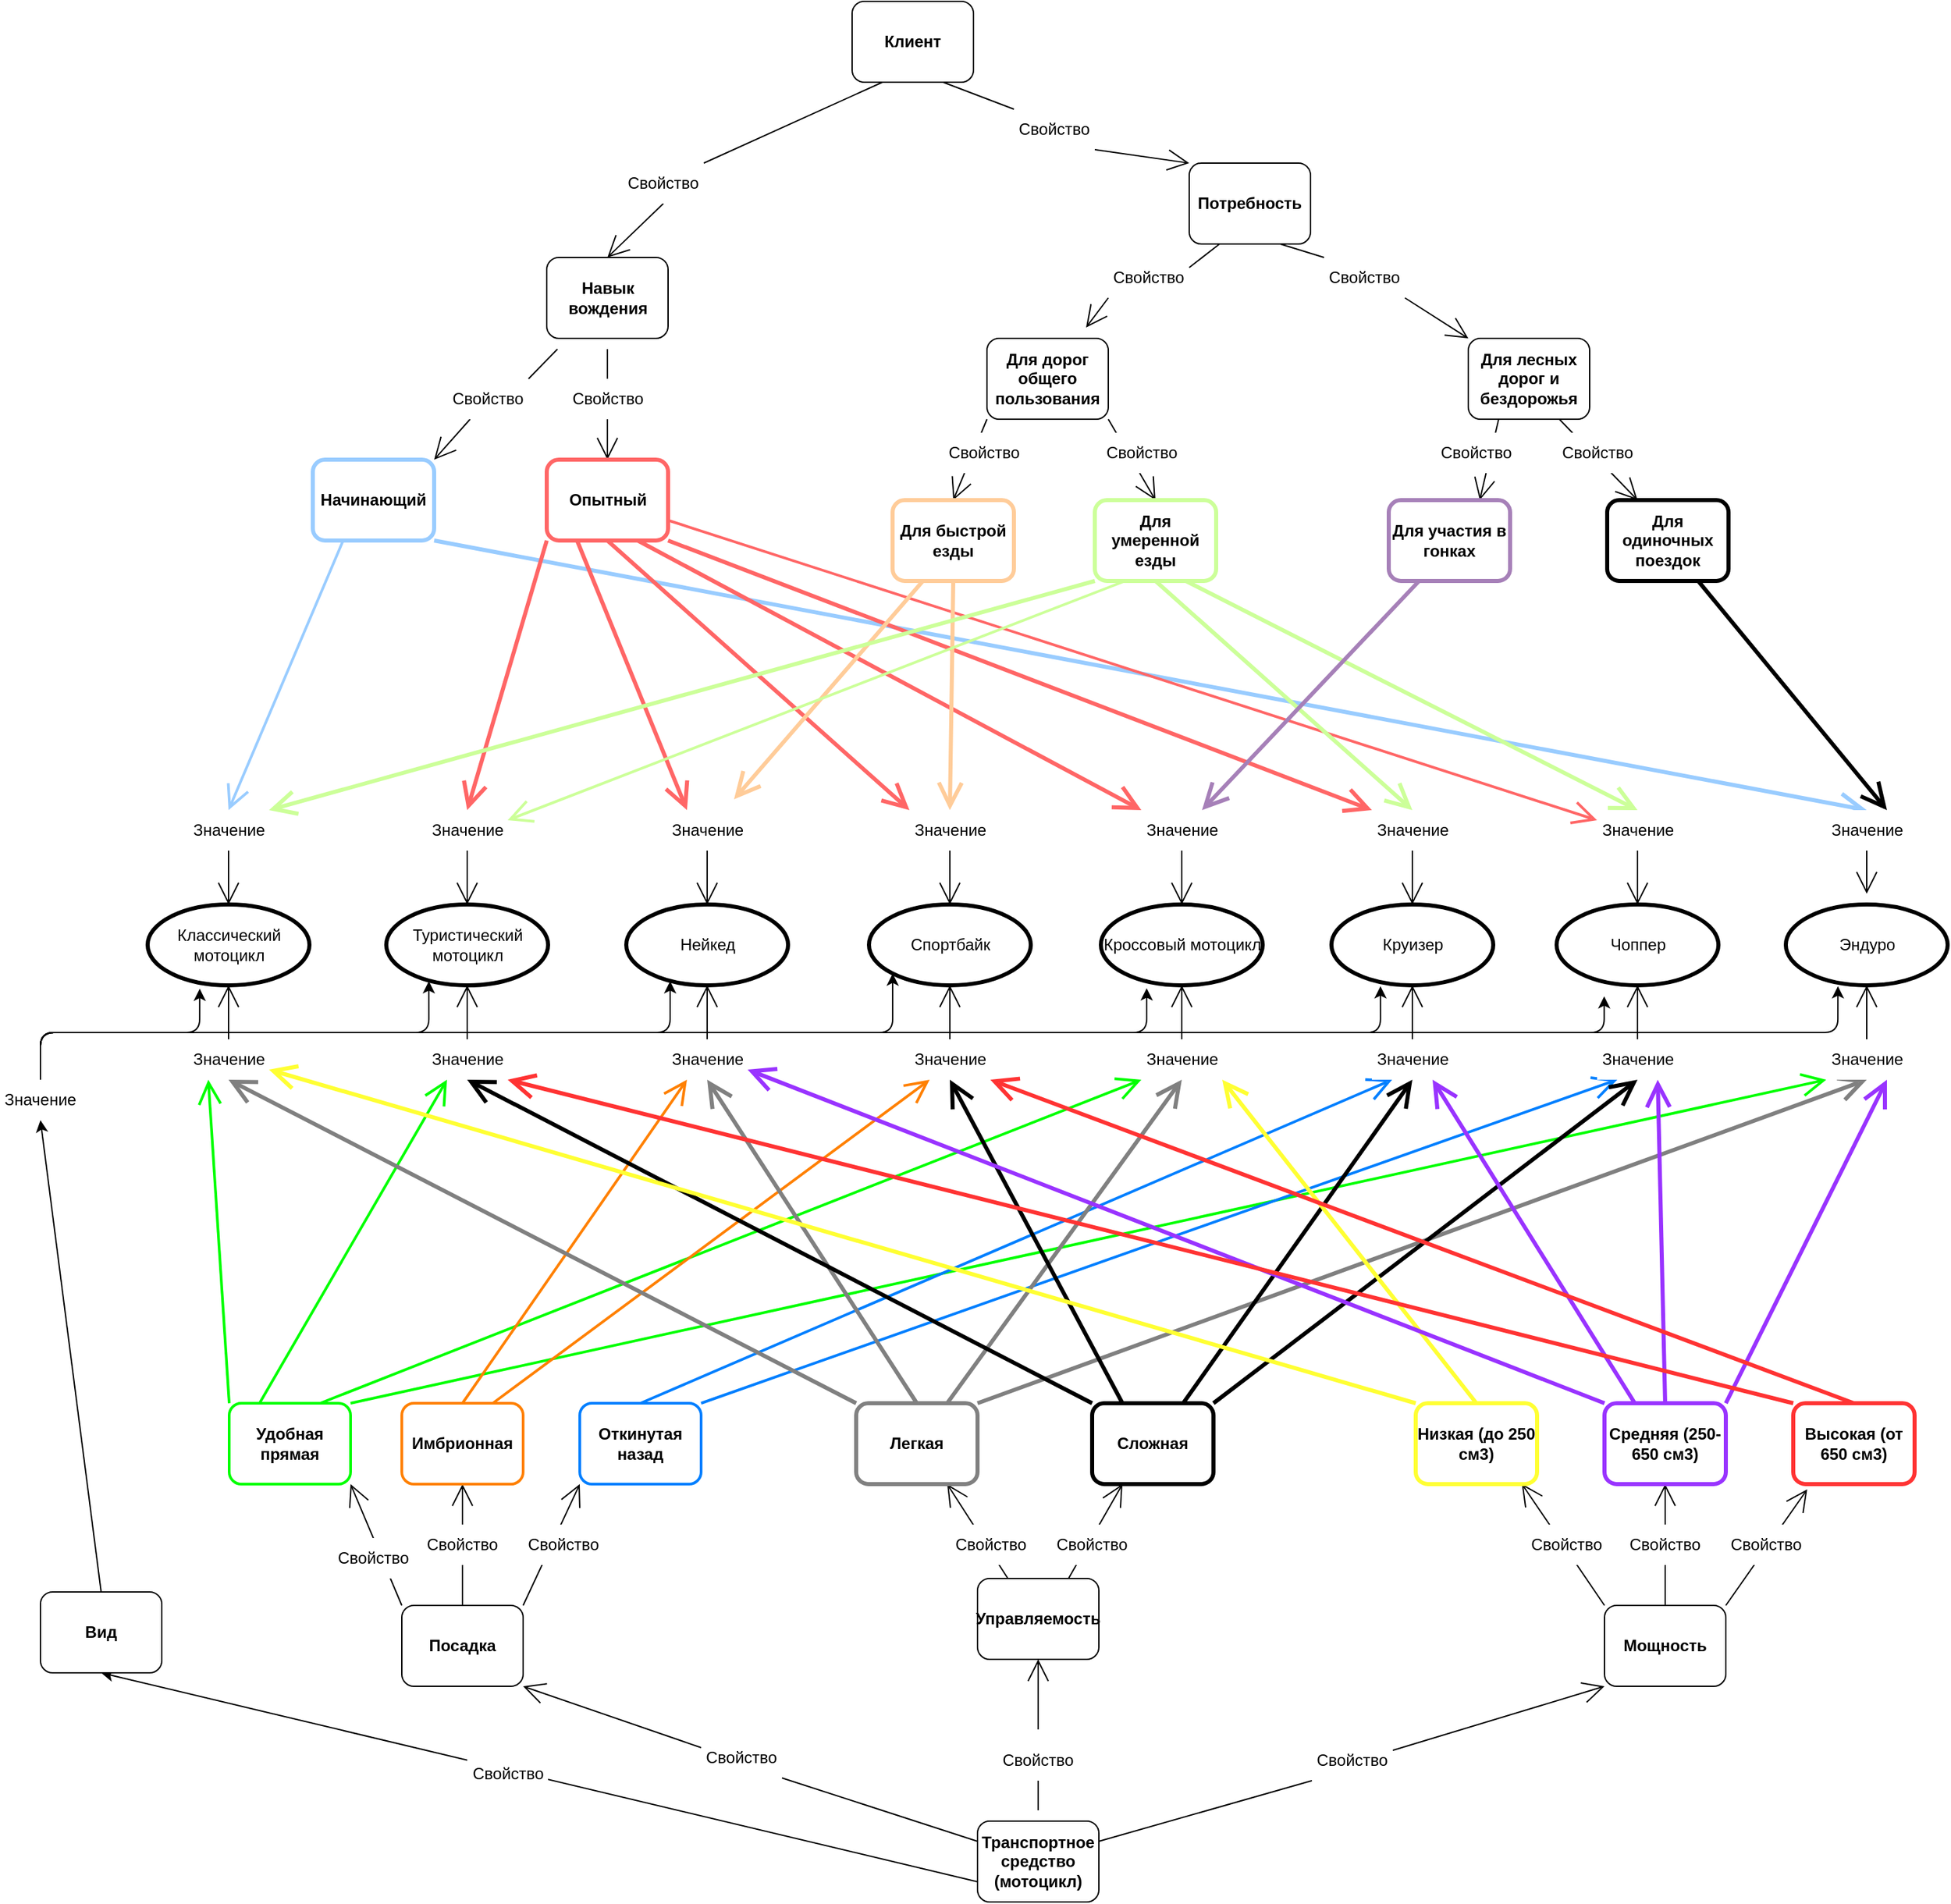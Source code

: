 <mxfile version="20.5.1" type="github"><diagram name="Page-1" id="c7558073-3199-34d8-9f00-42111426c3f3"><mxGraphModel dx="1422" dy="869" grid="1" gridSize="10" guides="1" tooltips="1" connect="1" arrows="1" fold="1" page="1" pageScale="1" pageWidth="1600" pageHeight="1500" background="#ffffff" math="0" shadow="0"><root><mxCell id="0"/><mxCell id="1" parent="0"/><mxCell id="_nt0ZSl7p1Mr4N3bW_Yd-143" style="edgeStyle=none;curved=1;rounded=0;orthogonalLoop=1;jettySize=auto;html=1;exitX=1;exitY=1;exitDx=0;exitDy=0;entryX=0;entryY=0;entryDx=0;entryDy=0;strokeWidth=1;endArrow=open;startSize=14;endSize=14;targetPerimeterSpacing=8;startArrow=none;" parent="1" source="_nt0ZSl7p1Mr4N3bW_Yd-142" target="_nt0ZSl7p1Mr4N3bW_Yd-141" edge="1"><mxGeometry relative="1" as="geometry"/></mxCell><mxCell id="3" value="Клиент" style="whiteSpace=wrap;align=center;verticalAlign=middle;fontStyle=1;strokeWidth=1;rounded=1;" parent="1" vertex="1"><mxGeometry x="722" y="40" width="90" height="60" as="geometry"/></mxCell><mxCell id="_nt0ZSl7p1Mr4N3bW_Yd-164" style="edgeStyle=none;curved=1;rounded=0;orthogonalLoop=1;jettySize=auto;html=1;exitX=0;exitY=0.25;exitDx=0;exitDy=0;entryX=1;entryY=1;entryDx=0;entryDy=0;strokeWidth=1;endArrow=open;startSize=14;endSize=14;targetPerimeterSpacing=8;startArrow=none;" parent="1" source="_nt0ZSl7p1Mr4N3bW_Yd-178" target="_nt0ZSl7p1Mr4N3bW_Yd-158" edge="1"><mxGeometry relative="1" as="geometry"/></mxCell><mxCell id="_nt0ZSl7p1Mr4N3bW_Yd-165" style="edgeStyle=none;curved=1;rounded=0;orthogonalLoop=1;jettySize=auto;html=1;exitX=1;exitY=0.25;exitDx=0;exitDy=0;entryX=0;entryY=1;entryDx=0;entryDy=0;strokeWidth=1;endArrow=open;startSize=14;endSize=14;targetPerimeterSpacing=8;startArrow=none;" parent="1" source="_nt0ZSl7p1Mr4N3bW_Yd-180" target="_nt0ZSl7p1Mr4N3bW_Yd-157" edge="1"><mxGeometry relative="1" as="geometry"/></mxCell><mxCell id="Z8k1YBDRSyWSvZQ9Pzto-28" style="edgeStyle=none;rounded=1;orthogonalLoop=1;jettySize=auto;html=1;exitX=0;exitY=0.75;exitDx=0;exitDy=0;entryX=0.5;entryY=1;entryDx=0;entryDy=0;" parent="1" source="12" target="Z8k1YBDRSyWSvZQ9Pzto-27" edge="1"><mxGeometry relative="1" as="geometry"/></mxCell><mxCell id="12" value="Транспортное средство (мотоцикл)" style="whiteSpace=wrap;align=center;verticalAlign=middle;fontStyle=1;strokeWidth=1;rounded=1;" parent="1" vertex="1"><mxGeometry x="815" y="1390" width="90" height="60" as="geometry"/></mxCell><mxCell id="_nt0ZSl7p1Mr4N3bW_Yd-104" value="" style="edgeStyle=none;curved=1;rounded=0;orthogonalLoop=1;jettySize=auto;html=1;endArrow=open;startSize=14;endSize=14;targetPerimeterSpacing=8;entryX=0.5;entryY=0;entryDx=0;entryDy=0;startArrow=none;exitX=0.5;exitY=1;exitDx=0;exitDy=0;" parent="1" source="_nt0ZSl7p1Mr4N3bW_Yd-113" target="_nt0ZSl7p1Mr4N3bW_Yd-102" edge="1"><mxGeometry relative="1" as="geometry"><mxPoint x="542" y="360" as="targetPoint"/></mxGeometry></mxCell><mxCell id="_nt0ZSl7p1Mr4N3bW_Yd-105" value="" style="edgeStyle=none;curved=1;rounded=0;orthogonalLoop=1;jettySize=auto;html=1;endArrow=open;startSize=14;endSize=14;targetPerimeterSpacing=8;entryX=1;entryY=0;entryDx=0;entryDy=0;startArrow=none;" parent="1" source="_nt0ZSl7p1Mr4N3bW_Yd-111" target="_nt0ZSl7p1Mr4N3bW_Yd-100" edge="1"><mxGeometry relative="1" as="geometry"/></mxCell><mxCell id="_nt0ZSl7p1Mr4N3bW_Yd-96" value="Навык вождения" style="whiteSpace=wrap;align=center;verticalAlign=middle;fontStyle=1;strokeWidth=1;rounded=1;" parent="1" vertex="1"><mxGeometry x="495.5" y="230" width="90" height="60" as="geometry"/></mxCell><mxCell id="_nt0ZSl7p1Mr4N3bW_Yd-97" value="" style="edgeStyle=none;orthogonalLoop=1;jettySize=auto;html=1;rounded=0;endArrow=open;startSize=14;endSize=14;targetPerimeterSpacing=8;curved=1;exitX=0.5;exitY=1;exitDx=0;exitDy=0;entryX=0.5;entryY=0;entryDx=0;entryDy=0;startArrow=none;" parent="1" source="_nt0ZSl7p1Mr4N3bW_Yd-98" target="_nt0ZSl7p1Mr4N3bW_Yd-96" edge="1"><mxGeometry width="120" relative="1" as="geometry"><mxPoint x="462" y="210" as="sourcePoint"/><mxPoint x="582" y="210" as="targetPoint"/><Array as="points"/></mxGeometry></mxCell><mxCell id="_nt0ZSl7p1Mr4N3bW_Yd-216" style="edgeStyle=none;curved=1;rounded=0;orthogonalLoop=1;jettySize=auto;html=1;exitX=0.25;exitY=1;exitDx=0;exitDy=0;entryX=0.5;entryY=0;entryDx=0;entryDy=0;strokeWidth=2;endArrow=open;startSize=14;endSize=14;sourcePerimeterSpacing=8;targetPerimeterSpacing=8;strokeColor=#99CCFF;" parent="1" source="_nt0ZSl7p1Mr4N3bW_Yd-100" target="_nt0ZSl7p1Mr4N3bW_Yd-199" edge="1"><mxGeometry relative="1" as="geometry"/></mxCell><mxCell id="_nt0ZSl7p1Mr4N3bW_Yd-228" style="edgeStyle=none;curved=1;rounded=0;orthogonalLoop=1;jettySize=auto;html=1;exitX=1;exitY=1;exitDx=0;exitDy=0;entryX=0.5;entryY=0;entryDx=0;entryDy=0;strokeColor=#99CCFF;strokeWidth=3;endArrow=open;startSize=14;endSize=14;sourcePerimeterSpacing=8;targetPerimeterSpacing=8;" parent="1" source="_nt0ZSl7p1Mr4N3bW_Yd-100" target="_nt0ZSl7p1Mr4N3bW_Yd-207" edge="1"><mxGeometry relative="1" as="geometry"/></mxCell><mxCell id="_nt0ZSl7p1Mr4N3bW_Yd-100" value="Начинающий" style="whiteSpace=wrap;align=center;verticalAlign=middle;fontStyle=1;strokeWidth=3;rounded=1;strokeColor=#99CCFF;" parent="1" vertex="1"><mxGeometry x="322" y="380" width="90" height="60" as="geometry"/></mxCell><mxCell id="_nt0ZSl7p1Mr4N3bW_Yd-229" style="edgeStyle=none;curved=1;rounded=0;orthogonalLoop=1;jettySize=auto;html=1;exitX=0;exitY=1;exitDx=0;exitDy=0;entryX=0.5;entryY=0;entryDx=0;entryDy=0;strokeColor=#FF6666;strokeWidth=3;endArrow=open;startSize=14;endSize=14;sourcePerimeterSpacing=8;targetPerimeterSpacing=8;" parent="1" source="_nt0ZSl7p1Mr4N3bW_Yd-102" target="_nt0ZSl7p1Mr4N3bW_Yd-201" edge="1"><mxGeometry relative="1" as="geometry"/></mxCell><mxCell id="_nt0ZSl7p1Mr4N3bW_Yd-230" style="edgeStyle=none;curved=1;rounded=0;orthogonalLoop=1;jettySize=auto;html=1;exitX=0.25;exitY=1;exitDx=0;exitDy=0;entryX=0.25;entryY=0;entryDx=0;entryDy=0;strokeColor=#FF6666;strokeWidth=3;endArrow=open;startSize=14;endSize=14;sourcePerimeterSpacing=8;targetPerimeterSpacing=8;" parent="1" source="_nt0ZSl7p1Mr4N3bW_Yd-102" target="_nt0ZSl7p1Mr4N3bW_Yd-202" edge="1"><mxGeometry relative="1" as="geometry"/></mxCell><mxCell id="_nt0ZSl7p1Mr4N3bW_Yd-231" style="edgeStyle=none;curved=1;rounded=0;orthogonalLoop=1;jettySize=auto;html=1;exitX=0.5;exitY=1;exitDx=0;exitDy=0;entryX=0;entryY=0;entryDx=0;entryDy=0;strokeColor=#FF6666;strokeWidth=3;endArrow=open;startSize=14;endSize=14;sourcePerimeterSpacing=8;targetPerimeterSpacing=8;" parent="1" source="_nt0ZSl7p1Mr4N3bW_Yd-102" target="_nt0ZSl7p1Mr4N3bW_Yd-203" edge="1"><mxGeometry relative="1" as="geometry"/></mxCell><mxCell id="_nt0ZSl7p1Mr4N3bW_Yd-232" style="edgeStyle=none;curved=1;rounded=0;orthogonalLoop=1;jettySize=auto;html=1;exitX=0.75;exitY=1;exitDx=0;exitDy=0;entryX=0;entryY=0;entryDx=0;entryDy=0;strokeColor=#FF6666;strokeWidth=3;endArrow=open;startSize=14;endSize=14;sourcePerimeterSpacing=8;targetPerimeterSpacing=8;" parent="1" source="_nt0ZSl7p1Mr4N3bW_Yd-102" target="_nt0ZSl7p1Mr4N3bW_Yd-204" edge="1"><mxGeometry relative="1" as="geometry"/></mxCell><mxCell id="_nt0ZSl7p1Mr4N3bW_Yd-233" style="edgeStyle=none;curved=1;rounded=0;orthogonalLoop=1;jettySize=auto;html=1;exitX=1;exitY=1;exitDx=0;exitDy=0;entryX=0;entryY=0;entryDx=0;entryDy=0;strokeColor=#FF6666;strokeWidth=3;endArrow=open;startSize=14;endSize=14;sourcePerimeterSpacing=8;targetPerimeterSpacing=8;" parent="1" source="_nt0ZSl7p1Mr4N3bW_Yd-102" target="_nt0ZSl7p1Mr4N3bW_Yd-205" edge="1"><mxGeometry relative="1" as="geometry"/></mxCell><mxCell id="_nt0ZSl7p1Mr4N3bW_Yd-234" style="edgeStyle=none;curved=1;rounded=0;orthogonalLoop=1;jettySize=auto;html=1;exitX=1;exitY=0.75;exitDx=0;exitDy=0;entryX=0;entryY=0.25;entryDx=0;entryDy=0;strokeColor=#FF6666;strokeWidth=2;endArrow=open;startSize=14;endSize=14;sourcePerimeterSpacing=8;targetPerimeterSpacing=8;" parent="1" source="_nt0ZSl7p1Mr4N3bW_Yd-102" target="_nt0ZSl7p1Mr4N3bW_Yd-206" edge="1"><mxGeometry relative="1" as="geometry"/></mxCell><mxCell id="_nt0ZSl7p1Mr4N3bW_Yd-102" value="Опытный" style="whiteSpace=wrap;align=center;verticalAlign=middle;fontStyle=1;strokeWidth=3;rounded=1;strokeColor=#FF6666;" parent="1" vertex="1"><mxGeometry x="495.5" y="380" width="90" height="60" as="geometry"/></mxCell><mxCell id="_nt0ZSl7p1Mr4N3bW_Yd-98" value="Свойство" style="text;strokeColor=none;fillColor=default;html=1;align=center;verticalAlign=middle;whiteSpace=wrap;rounded=0;hachureGap=4;" parent="1" vertex="1"><mxGeometry x="552" y="160" width="60" height="30" as="geometry"/></mxCell><mxCell id="_nt0ZSl7p1Mr4N3bW_Yd-110" value="" style="edgeStyle=none;orthogonalLoop=1;jettySize=auto;html=1;rounded=0;endArrow=none;startSize=14;endSize=14;sourcePerimeterSpacing=8;curved=1;exitX=0.25;exitY=1;exitDx=0;exitDy=0;entryX=1;entryY=0;entryDx=0;entryDy=0;" parent="1" source="3" target="_nt0ZSl7p1Mr4N3bW_Yd-98" edge="1"><mxGeometry width="120" relative="1" as="geometry"><mxPoint x="615.5" y="130" as="sourcePoint"/><mxPoint x="615.5" y="220" as="targetPoint"/><Array as="points"/></mxGeometry></mxCell><mxCell id="_nt0ZSl7p1Mr4N3bW_Yd-111" value="Свойство" style="text;strokeColor=none;fillColor=default;html=1;align=center;verticalAlign=middle;whiteSpace=wrap;rounded=0;hachureGap=4;" parent="1" vertex="1"><mxGeometry x="422" y="320" width="60" height="30" as="geometry"/></mxCell><mxCell id="_nt0ZSl7p1Mr4N3bW_Yd-112" value="" style="edgeStyle=none;curved=1;rounded=0;orthogonalLoop=1;jettySize=auto;html=1;endArrow=none;startSize=14;endSize=14;sourcePerimeterSpacing=8;entryX=1;entryY=0;entryDx=0;entryDy=0;" parent="1" source="_nt0ZSl7p1Mr4N3bW_Yd-96" target="_nt0ZSl7p1Mr4N3bW_Yd-111" edge="1"><mxGeometry relative="1" as="geometry"><mxPoint x="499.808" y="298" as="sourcePoint"/><mxPoint x="412" y="380" as="targetPoint"/></mxGeometry></mxCell><mxCell id="_nt0ZSl7p1Mr4N3bW_Yd-113" value="Свойство" style="text;strokeColor=none;fillColor=default;html=1;align=center;verticalAlign=middle;whiteSpace=wrap;rounded=0;hachureGap=4;" parent="1" vertex="1"><mxGeometry x="510.5" y="320" width="60" height="30" as="geometry"/></mxCell><mxCell id="_nt0ZSl7p1Mr4N3bW_Yd-114" value="" style="edgeStyle=none;curved=1;rounded=0;orthogonalLoop=1;jettySize=auto;html=1;endArrow=none;startSize=14;endSize=14;sourcePerimeterSpacing=8;entryX=0.5;entryY=0;entryDx=0;entryDy=0;" parent="1" source="_nt0ZSl7p1Mr4N3bW_Yd-96" target="_nt0ZSl7p1Mr4N3bW_Yd-113" edge="1"><mxGeometry relative="1" as="geometry"><mxPoint x="582.142" y="298" as="sourcePoint"/><mxPoint x="672" y="380" as="targetPoint"/></mxGeometry></mxCell><mxCell id="_nt0ZSl7p1Mr4N3bW_Yd-253" style="edgeStyle=none;curved=1;rounded=0;orthogonalLoop=1;jettySize=auto;html=1;exitX=0;exitY=0;exitDx=0;exitDy=0;entryX=0.25;entryY=1;entryDx=0;entryDy=0;strokeColor=#00FF00;strokeWidth=2;endArrow=open;startSize=14;endSize=14;sourcePerimeterSpacing=8;targetPerimeterSpacing=8;" parent="1" source="_nt0ZSl7p1Mr4N3bW_Yd-116" target="_nt0ZSl7p1Mr4N3bW_Yd-208" edge="1"><mxGeometry relative="1" as="geometry"/></mxCell><mxCell id="_nt0ZSl7p1Mr4N3bW_Yd-254" style="edgeStyle=none;curved=1;rounded=0;orthogonalLoop=1;jettySize=auto;html=1;exitX=0.25;exitY=0;exitDx=0;exitDy=0;entryX=0.25;entryY=1;entryDx=0;entryDy=0;strokeColor=#00FF00;strokeWidth=2;endArrow=open;startSize=14;endSize=14;sourcePerimeterSpacing=8;targetPerimeterSpacing=8;" parent="1" source="_nt0ZSl7p1Mr4N3bW_Yd-116" target="_nt0ZSl7p1Mr4N3bW_Yd-209" edge="1"><mxGeometry relative="1" as="geometry"/></mxCell><mxCell id="_nt0ZSl7p1Mr4N3bW_Yd-255" style="edgeStyle=none;curved=1;rounded=0;orthogonalLoop=1;jettySize=auto;html=1;exitX=0.75;exitY=0;exitDx=0;exitDy=0;entryX=0;entryY=1;entryDx=0;entryDy=0;strokeColor=#00FF00;strokeWidth=2;endArrow=open;startSize=14;endSize=14;sourcePerimeterSpacing=8;targetPerimeterSpacing=8;" parent="1" source="_nt0ZSl7p1Mr4N3bW_Yd-116" target="_nt0ZSl7p1Mr4N3bW_Yd-212" edge="1"><mxGeometry relative="1" as="geometry"/></mxCell><mxCell id="_nt0ZSl7p1Mr4N3bW_Yd-257" style="edgeStyle=none;curved=1;rounded=0;orthogonalLoop=1;jettySize=auto;html=1;exitX=1;exitY=0;exitDx=0;exitDy=0;strokeColor=#00FF00;strokeWidth=2;endArrow=open;startSize=14;endSize=14;sourcePerimeterSpacing=8;targetPerimeterSpacing=8;entryX=0;entryY=1;entryDx=0;entryDy=0;" parent="1" source="_nt0ZSl7p1Mr4N3bW_Yd-116" target="_nt0ZSl7p1Mr4N3bW_Yd-215" edge="1"><mxGeometry relative="1" as="geometry"><mxPoint x="1277.0" y="890.816" as="targetPoint"/></mxGeometry></mxCell><mxCell id="_nt0ZSl7p1Mr4N3bW_Yd-116" value="Удобная прямая" style="whiteSpace=wrap;align=center;verticalAlign=middle;fontStyle=1;strokeWidth=2;rounded=1;strokeColor=#00FF00;" parent="1" vertex="1"><mxGeometry x="260" y="1080" width="90" height="60" as="geometry"/></mxCell><mxCell id="_nt0ZSl7p1Mr4N3bW_Yd-176" style="edgeStyle=none;curved=1;rounded=0;orthogonalLoop=1;jettySize=auto;html=1;exitX=0.25;exitY=0;exitDx=0;exitDy=0;entryX=0.75;entryY=1;entryDx=0;entryDy=0;strokeWidth=1;endArrow=open;startSize=14;endSize=14;sourcePerimeterSpacing=8;targetPerimeterSpacing=8;" parent="1" source="_nt0ZSl7p1Mr4N3bW_Yd-117" target="_nt0ZSl7p1Mr4N3bW_Yd-167" edge="1"><mxGeometry relative="1" as="geometry"/></mxCell><mxCell id="_nt0ZSl7p1Mr4N3bW_Yd-177" style="edgeStyle=none;curved=1;rounded=0;orthogonalLoop=1;jettySize=auto;html=1;exitX=0.75;exitY=0;exitDx=0;exitDy=0;entryX=0.25;entryY=1;entryDx=0;entryDy=0;strokeWidth=1;endArrow=open;startSize=14;endSize=14;sourcePerimeterSpacing=8;targetPerimeterSpacing=8;" parent="1" source="_nt0ZSl7p1Mr4N3bW_Yd-117" target="_nt0ZSl7p1Mr4N3bW_Yd-168" edge="1"><mxGeometry relative="1" as="geometry"/></mxCell><mxCell id="_nt0ZSl7p1Mr4N3bW_Yd-117" value="Управляемость" style="whiteSpace=wrap;align=center;verticalAlign=middle;fontStyle=1;strokeWidth=1;rounded=1;" parent="1" vertex="1"><mxGeometry x="815" y="1210" width="90" height="60" as="geometry"/></mxCell><mxCell id="_nt0ZSl7p1Mr4N3bW_Yd-128" value="" style="edgeStyle=none;curved=1;rounded=0;orthogonalLoop=1;jettySize=auto;html=1;endArrow=open;startSize=14;endSize=14;sourcePerimeterSpacing=8;targetPerimeterSpacing=8;strokeWidth=1;entryX=0.5;entryY=1;entryDx=0;entryDy=0;" parent="1" source="_nt0ZSl7p1Mr4N3bW_Yd-123" target="_nt0ZSl7p1Mr4N3bW_Yd-117" edge="1"><mxGeometry relative="1" as="geometry"/></mxCell><mxCell id="_nt0ZSl7p1Mr4N3bW_Yd-123" value="Свойство" style="text;strokeColor=none;fillColor=default;html=1;align=center;verticalAlign=middle;whiteSpace=wrap;rounded=0;hachureGap=4;strokeWidth=1;" parent="1" vertex="1"><mxGeometry x="830" y="1330" width="60" height="30" as="geometry"/></mxCell><mxCell id="_nt0ZSl7p1Mr4N3bW_Yd-124" value="" style="edgeStyle=none;curved=1;rounded=0;orthogonalLoop=1;jettySize=auto;html=1;endArrow=none;startSize=14;endSize=14;sourcePerimeterSpacing=8;strokeWidth=1;" parent="1" source="12" target="_nt0ZSl7p1Mr4N3bW_Yd-123" edge="1"><mxGeometry relative="1" as="geometry"><mxPoint x="105" y="658.0" as="sourcePoint"/><mxPoint x="105" y="732" as="targetPoint"/></mxGeometry></mxCell><mxCell id="_nt0ZSl7p1Mr4N3bW_Yd-134" value="Классический мотоцикл" style="ellipse;whiteSpace=wrap;html=1;hachureGap=4;fillColor=default;strokeWidth=3;" parent="1" vertex="1"><mxGeometry x="199.5" y="710" width="120" height="60" as="geometry"/></mxCell><mxCell id="_nt0ZSl7p1Mr4N3bW_Yd-148" style="edgeStyle=none;curved=1;rounded=0;orthogonalLoop=1;jettySize=auto;html=1;exitX=0;exitY=1;exitDx=0;exitDy=0;strokeWidth=1;endArrow=open;startSize=14;endSize=14;targetPerimeterSpacing=8;startArrow=none;" parent="1" source="_nt0ZSl7p1Mr4N3bW_Yd-150" target="_nt0ZSl7p1Mr4N3bW_Yd-145" edge="1"><mxGeometry relative="1" as="geometry"/></mxCell><mxCell id="_nt0ZSl7p1Mr4N3bW_Yd-149" style="edgeStyle=none;curved=1;rounded=0;orthogonalLoop=1;jettySize=auto;html=1;exitX=1;exitY=1;exitDx=0;exitDy=0;entryX=0;entryY=0;entryDx=0;entryDy=0;strokeWidth=1;endArrow=open;startSize=14;endSize=14;targetPerimeterSpacing=8;startArrow=none;" parent="1" source="_nt0ZSl7p1Mr4N3bW_Yd-152" target="_nt0ZSl7p1Mr4N3bW_Yd-147" edge="1"><mxGeometry relative="1" as="geometry"/></mxCell><mxCell id="_nt0ZSl7p1Mr4N3bW_Yd-141" value="Потребность" style="whiteSpace=wrap;align=center;verticalAlign=middle;fontStyle=1;strokeWidth=1;rounded=1;" parent="1" vertex="1"><mxGeometry x="972" y="160" width="90" height="60" as="geometry"/></mxCell><mxCell id="_nt0ZSl7p1Mr4N3bW_Yd-142" value="Свойство" style="text;strokeColor=none;fillColor=default;html=1;align=center;verticalAlign=middle;whiteSpace=wrap;rounded=0;hachureGap=4;" parent="1" vertex="1"><mxGeometry x="842" y="120" width="60" height="30" as="geometry"/></mxCell><mxCell id="_nt0ZSl7p1Mr4N3bW_Yd-144" value="" style="edgeStyle=none;curved=1;rounded=0;orthogonalLoop=1;jettySize=auto;html=1;exitX=0.75;exitY=1;exitDx=0;exitDy=0;entryX=0;entryY=0;entryDx=0;entryDy=0;strokeWidth=1;endArrow=none;startSize=14;endSize=14;sourcePerimeterSpacing=8;" parent="1" source="3" target="_nt0ZSl7p1Mr4N3bW_Yd-142" edge="1"><mxGeometry relative="1" as="geometry"><mxPoint x="660.5" y="130" as="sourcePoint"/><mxPoint x="957" y="220" as="targetPoint"/></mxGeometry></mxCell><mxCell id="_nt0ZSl7p1Mr4N3bW_Yd-184" style="edgeStyle=none;curved=1;rounded=0;orthogonalLoop=1;jettySize=auto;html=1;exitX=0;exitY=1;exitDx=0;exitDy=0;entryX=0.5;entryY=0;entryDx=0;entryDy=0;strokeWidth=1;endArrow=open;startSize=14;endSize=14;sourcePerimeterSpacing=8;targetPerimeterSpacing=8;" parent="1" source="_nt0ZSl7p1Mr4N3bW_Yd-145" target="_nt0ZSl7p1Mr4N3bW_Yd-182" edge="1"><mxGeometry relative="1" as="geometry"/></mxCell><mxCell id="_nt0ZSl7p1Mr4N3bW_Yd-185" style="edgeStyle=none;curved=1;rounded=0;orthogonalLoop=1;jettySize=auto;html=1;exitX=1;exitY=1;exitDx=0;exitDy=0;entryX=0.5;entryY=0;entryDx=0;entryDy=0;strokeWidth=1;endArrow=open;startSize=14;endSize=14;sourcePerimeterSpacing=8;targetPerimeterSpacing=8;" parent="1" source="_nt0ZSl7p1Mr4N3bW_Yd-145" target="_nt0ZSl7p1Mr4N3bW_Yd-183" edge="1"><mxGeometry relative="1" as="geometry"/></mxCell><mxCell id="_nt0ZSl7p1Mr4N3bW_Yd-145" value="Для дорог общего пользования" style="whiteSpace=wrap;align=center;verticalAlign=middle;fontStyle=1;strokeWidth=1;rounded=1;" parent="1" vertex="1"><mxGeometry x="822" y="290" width="90" height="60" as="geometry"/></mxCell><mxCell id="_nt0ZSl7p1Mr4N3bW_Yd-188" style="edgeStyle=none;curved=1;rounded=0;orthogonalLoop=1;jettySize=auto;html=1;exitX=0.25;exitY=1;exitDx=0;exitDy=0;entryX=0.75;entryY=0;entryDx=0;entryDy=0;strokeWidth=1;endArrow=open;startSize=14;endSize=14;sourcePerimeterSpacing=8;targetPerimeterSpacing=8;" parent="1" source="_nt0ZSl7p1Mr4N3bW_Yd-147" target="_nt0ZSl7p1Mr4N3bW_Yd-187" edge="1"><mxGeometry relative="1" as="geometry"/></mxCell><mxCell id="_nt0ZSl7p1Mr4N3bW_Yd-189" style="edgeStyle=none;curved=1;rounded=0;orthogonalLoop=1;jettySize=auto;html=1;exitX=0.75;exitY=1;exitDx=0;exitDy=0;entryX=0.25;entryY=0;entryDx=0;entryDy=0;strokeWidth=1;endArrow=open;startSize=14;endSize=14;sourcePerimeterSpacing=8;targetPerimeterSpacing=8;" parent="1" source="_nt0ZSl7p1Mr4N3bW_Yd-147" target="_nt0ZSl7p1Mr4N3bW_Yd-186" edge="1"><mxGeometry relative="1" as="geometry"/></mxCell><mxCell id="_nt0ZSl7p1Mr4N3bW_Yd-147" value="Для лесных дорог и бездорожья" style="whiteSpace=wrap;align=center;verticalAlign=middle;fontStyle=1;strokeWidth=1;rounded=1;" parent="1" vertex="1"><mxGeometry x="1179" y="290" width="90" height="60" as="geometry"/></mxCell><mxCell id="_nt0ZSl7p1Mr4N3bW_Yd-150" value="Свойство" style="text;strokeColor=none;fillColor=default;html=1;align=center;verticalAlign=middle;whiteSpace=wrap;rounded=0;hachureGap=4;" parent="1" vertex="1"><mxGeometry x="912" y="230" width="60" height="30" as="geometry"/></mxCell><mxCell id="_nt0ZSl7p1Mr4N3bW_Yd-151" value="" style="edgeStyle=none;curved=1;rounded=0;orthogonalLoop=1;jettySize=auto;html=1;exitX=0.25;exitY=1;exitDx=0;exitDy=0;strokeWidth=1;endArrow=none;startSize=14;endSize=14;sourcePerimeterSpacing=8;entryX=1;entryY=0.25;entryDx=0;entryDy=0;" parent="1" source="_nt0ZSl7p1Mr4N3bW_Yd-141" target="_nt0ZSl7p1Mr4N3bW_Yd-150" edge="1"><mxGeometry relative="1" as="geometry"><mxPoint x="927" y="290" as="sourcePoint"/><mxPoint x="919.533" y="402" as="targetPoint"/></mxGeometry></mxCell><mxCell id="_nt0ZSl7p1Mr4N3bW_Yd-152" value="Свойство" style="text;strokeColor=none;fillColor=default;html=1;align=center;verticalAlign=middle;whiteSpace=wrap;rounded=0;hachureGap=4;" parent="1" vertex="1"><mxGeometry x="1072" y="230" width="60" height="30" as="geometry"/></mxCell><mxCell id="_nt0ZSl7p1Mr4N3bW_Yd-153" value="" style="edgeStyle=none;curved=1;rounded=0;orthogonalLoop=1;jettySize=auto;html=1;exitX=0.75;exitY=1;exitDx=0;exitDy=0;entryX=0;entryY=0;entryDx=0;entryDy=0;strokeWidth=1;endArrow=none;startSize=14;endSize=14;sourcePerimeterSpacing=8;" parent="1" source="_nt0ZSl7p1Mr4N3bW_Yd-141" target="_nt0ZSl7p1Mr4N3bW_Yd-152" edge="1"><mxGeometry relative="1" as="geometry"><mxPoint x="972" y="290" as="sourcePoint"/><mxPoint x="1102" y="360" as="targetPoint"/></mxGeometry></mxCell><mxCell id="_nt0ZSl7p1Mr4N3bW_Yd-173" style="edgeStyle=none;curved=1;rounded=0;orthogonalLoop=1;jettySize=auto;html=1;exitX=0;exitY=0;exitDx=0;exitDy=0;entryX=0.874;entryY=0.996;entryDx=0;entryDy=0;entryPerimeter=0;strokeWidth=1;endArrow=open;startSize=14;endSize=14;sourcePerimeterSpacing=8;targetPerimeterSpacing=8;" parent="1" source="_nt0ZSl7p1Mr4N3bW_Yd-157" target="_nt0ZSl7p1Mr4N3bW_Yd-169" edge="1"><mxGeometry relative="1" as="geometry"/></mxCell><mxCell id="_nt0ZSl7p1Mr4N3bW_Yd-174" style="edgeStyle=none;curved=1;rounded=0;orthogonalLoop=1;jettySize=auto;html=1;exitX=0.5;exitY=0;exitDx=0;exitDy=0;entryX=0.5;entryY=1;entryDx=0;entryDy=0;strokeWidth=1;endArrow=open;startSize=14;endSize=14;targetPerimeterSpacing=8;startArrow=none;" parent="1" source="_nt0ZSl7p1Mr4N3bW_Yd-286" target="_nt0ZSl7p1Mr4N3bW_Yd-171" edge="1"><mxGeometry relative="1" as="geometry"/></mxCell><mxCell id="_nt0ZSl7p1Mr4N3bW_Yd-175" style="edgeStyle=none;curved=1;rounded=0;orthogonalLoop=1;jettySize=auto;html=1;exitX=1;exitY=0;exitDx=0;exitDy=0;entryX=0.115;entryY=1.065;entryDx=0;entryDy=0;entryPerimeter=0;strokeWidth=1;endArrow=open;startSize=14;endSize=14;sourcePerimeterSpacing=8;targetPerimeterSpacing=8;" parent="1" source="_nt0ZSl7p1Mr4N3bW_Yd-157" target="_nt0ZSl7p1Mr4N3bW_Yd-172" edge="1"><mxGeometry relative="1" as="geometry"/></mxCell><mxCell id="_nt0ZSl7p1Mr4N3bW_Yd-157" value="Мощность" style="whiteSpace=wrap;align=center;verticalAlign=middle;fontStyle=1;strokeWidth=1;rounded=1;" parent="1" vertex="1"><mxGeometry x="1280" y="1230" width="90" height="60" as="geometry"/></mxCell><mxCell id="_nt0ZSl7p1Mr4N3bW_Yd-159" style="edgeStyle=none;curved=1;rounded=0;orthogonalLoop=1;jettySize=auto;html=1;exitX=0;exitY=0;exitDx=0;exitDy=0;entryX=1;entryY=1;entryDx=0;entryDy=0;strokeWidth=1;endArrow=open;startSize=14;endSize=14;sourcePerimeterSpacing=8;targetPerimeterSpacing=8;" parent="1" source="_nt0ZSl7p1Mr4N3bW_Yd-158" target="_nt0ZSl7p1Mr4N3bW_Yd-116" edge="1"><mxGeometry relative="1" as="geometry"/></mxCell><mxCell id="_nt0ZSl7p1Mr4N3bW_Yd-162" style="edgeStyle=none;curved=1;rounded=0;orthogonalLoop=1;jettySize=auto;html=1;exitX=0.5;exitY=0;exitDx=0;exitDy=0;entryX=0.5;entryY=1;entryDx=0;entryDy=0;strokeWidth=1;endArrow=open;startSize=14;endSize=14;targetPerimeterSpacing=8;startArrow=none;" parent="1" source="_nt0ZSl7p1Mr4N3bW_Yd-290" target="_nt0ZSl7p1Mr4N3bW_Yd-160" edge="1"><mxGeometry relative="1" as="geometry"/></mxCell><mxCell id="_nt0ZSl7p1Mr4N3bW_Yd-166" style="edgeStyle=none;curved=1;rounded=0;orthogonalLoop=1;jettySize=auto;html=1;exitX=1;exitY=0;exitDx=0;exitDy=0;entryX=0;entryY=1;entryDx=0;entryDy=0;strokeWidth=1;endArrow=open;startSize=14;endSize=14;sourcePerimeterSpacing=8;targetPerimeterSpacing=8;" parent="1" source="_nt0ZSl7p1Mr4N3bW_Yd-158" target="_nt0ZSl7p1Mr4N3bW_Yd-163" edge="1"><mxGeometry relative="1" as="geometry"/></mxCell><mxCell id="_nt0ZSl7p1Mr4N3bW_Yd-158" value="Посадка" style="whiteSpace=wrap;align=center;verticalAlign=middle;fontStyle=1;strokeWidth=1;rounded=1;" parent="1" vertex="1"><mxGeometry x="388" y="1230" width="90" height="60" as="geometry"/></mxCell><mxCell id="_nt0ZSl7p1Mr4N3bW_Yd-258" style="edgeStyle=none;curved=1;rounded=0;orthogonalLoop=1;jettySize=auto;html=1;exitX=0.5;exitY=0;exitDx=0;exitDy=0;entryX=0.25;entryY=1;entryDx=0;entryDy=0;strokeColor=#FF8000;strokeWidth=2;endArrow=open;startSize=14;endSize=14;sourcePerimeterSpacing=8;targetPerimeterSpacing=8;" parent="1" source="_nt0ZSl7p1Mr4N3bW_Yd-160" target="_nt0ZSl7p1Mr4N3bW_Yd-210" edge="1"><mxGeometry relative="1" as="geometry"/></mxCell><mxCell id="_nt0ZSl7p1Mr4N3bW_Yd-259" style="edgeStyle=none;curved=1;rounded=0;orthogonalLoop=1;jettySize=auto;html=1;exitX=0.75;exitY=0;exitDx=0;exitDy=0;entryX=0.25;entryY=1;entryDx=0;entryDy=0;strokeColor=#FF8000;strokeWidth=2;endArrow=open;startSize=14;endSize=14;sourcePerimeterSpacing=8;targetPerimeterSpacing=8;" parent="1" source="_nt0ZSl7p1Mr4N3bW_Yd-160" target="_nt0ZSl7p1Mr4N3bW_Yd-211" edge="1"><mxGeometry relative="1" as="geometry"/></mxCell><mxCell id="_nt0ZSl7p1Mr4N3bW_Yd-160" value="Имбрионная" style="whiteSpace=wrap;align=center;verticalAlign=middle;fontStyle=1;strokeWidth=2;rounded=1;strokeColor=#FF8000;" parent="1" vertex="1"><mxGeometry x="388" y="1080" width="90" height="60" as="geometry"/></mxCell><mxCell id="_nt0ZSl7p1Mr4N3bW_Yd-260" style="edgeStyle=none;curved=1;rounded=0;orthogonalLoop=1;jettySize=auto;html=1;exitX=1;exitY=0;exitDx=0;exitDy=0;entryX=0.25;entryY=1;entryDx=0;entryDy=0;strokeColor=#007FFF;strokeWidth=2;endArrow=open;startSize=14;endSize=14;sourcePerimeterSpacing=8;targetPerimeterSpacing=8;" parent="1" source="_nt0ZSl7p1Mr4N3bW_Yd-163" target="_nt0ZSl7p1Mr4N3bW_Yd-214" edge="1"><mxGeometry relative="1" as="geometry"/></mxCell><mxCell id="_nt0ZSl7p1Mr4N3bW_Yd-261" style="edgeStyle=none;curved=1;rounded=0;orthogonalLoop=1;jettySize=auto;html=1;exitX=0.5;exitY=0;exitDx=0;exitDy=0;entryX=0.25;entryY=1;entryDx=0;entryDy=0;strokeColor=#007FFF;strokeWidth=2;endArrow=open;startSize=14;endSize=14;sourcePerimeterSpacing=8;targetPerimeterSpacing=8;" parent="1" source="_nt0ZSl7p1Mr4N3bW_Yd-163" target="_nt0ZSl7p1Mr4N3bW_Yd-213" edge="1"><mxGeometry relative="1" as="geometry"/></mxCell><mxCell id="_nt0ZSl7p1Mr4N3bW_Yd-163" value="Откинутая назад" style="whiteSpace=wrap;align=center;verticalAlign=middle;fontStyle=1;strokeWidth=2;rounded=1;strokeColor=#007FFF;" parent="1" vertex="1"><mxGeometry x="520" y="1080" width="90" height="60" as="geometry"/></mxCell><mxCell id="_nt0ZSl7p1Mr4N3bW_Yd-262" style="edgeStyle=none;curved=1;rounded=0;orthogonalLoop=1;jettySize=auto;html=1;exitX=0;exitY=0;exitDx=0;exitDy=0;entryX=0.5;entryY=1;entryDx=0;entryDy=0;strokeColor=#808080;strokeWidth=3;endArrow=open;startSize=14;endSize=14;sourcePerimeterSpacing=8;targetPerimeterSpacing=8;" parent="1" source="_nt0ZSl7p1Mr4N3bW_Yd-167" target="_nt0ZSl7p1Mr4N3bW_Yd-208" edge="1"><mxGeometry relative="1" as="geometry"/></mxCell><mxCell id="_nt0ZSl7p1Mr4N3bW_Yd-263" style="edgeStyle=none;curved=1;rounded=0;orthogonalLoop=1;jettySize=auto;html=1;exitX=0.5;exitY=0;exitDx=0;exitDy=0;entryX=0.5;entryY=1;entryDx=0;entryDy=0;strokeColor=#808080;strokeWidth=3;endArrow=open;startSize=14;endSize=14;sourcePerimeterSpacing=8;targetPerimeterSpacing=8;" parent="1" source="_nt0ZSl7p1Mr4N3bW_Yd-167" target="_nt0ZSl7p1Mr4N3bW_Yd-210" edge="1"><mxGeometry relative="1" as="geometry"/></mxCell><mxCell id="_nt0ZSl7p1Mr4N3bW_Yd-264" style="edgeStyle=none;curved=1;rounded=0;orthogonalLoop=1;jettySize=auto;html=1;exitX=0.75;exitY=0;exitDx=0;exitDy=0;entryX=0.5;entryY=1;entryDx=0;entryDy=0;strokeColor=#808080;strokeWidth=3;endArrow=open;startSize=14;endSize=14;sourcePerimeterSpacing=8;targetPerimeterSpacing=8;" parent="1" source="_nt0ZSl7p1Mr4N3bW_Yd-167" target="_nt0ZSl7p1Mr4N3bW_Yd-212" edge="1"><mxGeometry relative="1" as="geometry"/></mxCell><mxCell id="_nt0ZSl7p1Mr4N3bW_Yd-265" style="edgeStyle=none;curved=1;rounded=0;orthogonalLoop=1;jettySize=auto;html=1;exitX=1;exitY=0;exitDx=0;exitDy=0;entryX=0.5;entryY=1;entryDx=0;entryDy=0;strokeColor=#808080;strokeWidth=3;endArrow=open;startSize=14;endSize=14;sourcePerimeterSpacing=8;targetPerimeterSpacing=8;" parent="1" source="_nt0ZSl7p1Mr4N3bW_Yd-167" target="_nt0ZSl7p1Mr4N3bW_Yd-215" edge="1"><mxGeometry relative="1" as="geometry"/></mxCell><mxCell id="_nt0ZSl7p1Mr4N3bW_Yd-167" value="Легкая" style="whiteSpace=wrap;align=center;verticalAlign=middle;fontStyle=1;strokeWidth=3;rounded=1;strokeColor=#808080;" parent="1" vertex="1"><mxGeometry x="725" y="1080" width="90" height="60" as="geometry"/></mxCell><mxCell id="_nt0ZSl7p1Mr4N3bW_Yd-266" style="edgeStyle=none;curved=1;rounded=0;orthogonalLoop=1;jettySize=auto;html=1;exitX=0;exitY=0;exitDx=0;exitDy=0;entryX=0.5;entryY=1;entryDx=0;entryDy=0;strokeColor=#000000;strokeWidth=3;endArrow=open;startSize=14;endSize=14;sourcePerimeterSpacing=8;targetPerimeterSpacing=8;" parent="1" source="_nt0ZSl7p1Mr4N3bW_Yd-168" target="_nt0ZSl7p1Mr4N3bW_Yd-209" edge="1"><mxGeometry relative="1" as="geometry"/></mxCell><mxCell id="_nt0ZSl7p1Mr4N3bW_Yd-267" style="edgeStyle=none;curved=1;rounded=0;orthogonalLoop=1;jettySize=auto;html=1;exitX=0.25;exitY=0;exitDx=0;exitDy=0;entryX=0.5;entryY=1;entryDx=0;entryDy=0;strokeColor=#000000;strokeWidth=3;endArrow=open;startSize=14;endSize=14;sourcePerimeterSpacing=8;targetPerimeterSpacing=8;" parent="1" source="_nt0ZSl7p1Mr4N3bW_Yd-168" target="_nt0ZSl7p1Mr4N3bW_Yd-211" edge="1"><mxGeometry relative="1" as="geometry"/></mxCell><mxCell id="_nt0ZSl7p1Mr4N3bW_Yd-268" style="edgeStyle=none;curved=1;rounded=0;orthogonalLoop=1;jettySize=auto;html=1;exitX=0.75;exitY=0;exitDx=0;exitDy=0;entryX=0.5;entryY=1;entryDx=0;entryDy=0;strokeColor=#000000;strokeWidth=3;endArrow=open;startSize=14;endSize=14;sourcePerimeterSpacing=8;targetPerimeterSpacing=8;" parent="1" source="_nt0ZSl7p1Mr4N3bW_Yd-168" target="_nt0ZSl7p1Mr4N3bW_Yd-213" edge="1"><mxGeometry relative="1" as="geometry"/></mxCell><mxCell id="_nt0ZSl7p1Mr4N3bW_Yd-269" style="edgeStyle=none;curved=1;rounded=0;orthogonalLoop=1;jettySize=auto;html=1;exitX=1;exitY=0;exitDx=0;exitDy=0;entryX=0.5;entryY=1;entryDx=0;entryDy=0;strokeColor=#000000;strokeWidth=3;endArrow=open;startSize=14;endSize=14;sourcePerimeterSpacing=8;targetPerimeterSpacing=8;" parent="1" source="_nt0ZSl7p1Mr4N3bW_Yd-168" target="_nt0ZSl7p1Mr4N3bW_Yd-214" edge="1"><mxGeometry relative="1" as="geometry"/></mxCell><mxCell id="_nt0ZSl7p1Mr4N3bW_Yd-168" value="Сложная" style="whiteSpace=wrap;align=center;verticalAlign=middle;fontStyle=1;strokeWidth=3;rounded=1;" parent="1" vertex="1"><mxGeometry x="900" y="1080" width="90" height="60" as="geometry"/></mxCell><mxCell id="_nt0ZSl7p1Mr4N3bW_Yd-272" style="edgeStyle=none;curved=1;rounded=0;orthogonalLoop=1;jettySize=auto;html=1;exitX=0;exitY=0;exitDx=0;exitDy=0;entryX=1;entryY=0.75;entryDx=0;entryDy=0;strokeColor=#FFFF33;strokeWidth=3;endArrow=open;startSize=14;endSize=14;sourcePerimeterSpacing=8;targetPerimeterSpacing=8;" parent="1" source="_nt0ZSl7p1Mr4N3bW_Yd-169" target="_nt0ZSl7p1Mr4N3bW_Yd-208" edge="1"><mxGeometry relative="1" as="geometry"/></mxCell><mxCell id="_nt0ZSl7p1Mr4N3bW_Yd-273" style="edgeStyle=none;curved=1;rounded=0;orthogonalLoop=1;jettySize=auto;html=1;exitX=0.5;exitY=0;exitDx=0;exitDy=0;entryX=1;entryY=1;entryDx=0;entryDy=0;strokeColor=#FFFF33;strokeWidth=3;endArrow=open;startSize=14;endSize=14;sourcePerimeterSpacing=8;targetPerimeterSpacing=8;" parent="1" source="_nt0ZSl7p1Mr4N3bW_Yd-169" target="_nt0ZSl7p1Mr4N3bW_Yd-212" edge="1"><mxGeometry relative="1" as="geometry"/></mxCell><mxCell id="_nt0ZSl7p1Mr4N3bW_Yd-169" value="Низкая (до 250 см3)" style="whiteSpace=wrap;align=center;verticalAlign=middle;fontStyle=1;strokeWidth=3;rounded=1;strokeColor=#FFFF33;" parent="1" vertex="1"><mxGeometry x="1140" y="1080" width="90" height="60" as="geometry"/></mxCell><mxCell id="_nt0ZSl7p1Mr4N3bW_Yd-274" style="edgeStyle=none;curved=1;rounded=0;orthogonalLoop=1;jettySize=auto;html=1;exitX=1;exitY=0;exitDx=0;exitDy=0;entryX=0.75;entryY=1;entryDx=0;entryDy=0;strokeColor=#9933FF;strokeWidth=3;endArrow=open;startSize=14;endSize=14;sourcePerimeterSpacing=8;targetPerimeterSpacing=8;" parent="1" source="_nt0ZSl7p1Mr4N3bW_Yd-171" target="_nt0ZSl7p1Mr4N3bW_Yd-215" edge="1"><mxGeometry relative="1" as="geometry"/></mxCell><mxCell id="_nt0ZSl7p1Mr4N3bW_Yd-275" style="edgeStyle=none;curved=1;rounded=0;orthogonalLoop=1;jettySize=auto;html=1;exitX=0.5;exitY=0;exitDx=0;exitDy=0;entryX=0.75;entryY=1;entryDx=0;entryDy=0;strokeColor=#9933FF;strokeWidth=3;endArrow=open;startSize=14;endSize=14;sourcePerimeterSpacing=8;targetPerimeterSpacing=8;" parent="1" source="_nt0ZSl7p1Mr4N3bW_Yd-171" target="_nt0ZSl7p1Mr4N3bW_Yd-214" edge="1"><mxGeometry relative="1" as="geometry"/></mxCell><mxCell id="_nt0ZSl7p1Mr4N3bW_Yd-276" style="edgeStyle=none;curved=1;rounded=0;orthogonalLoop=1;jettySize=auto;html=1;exitX=0;exitY=0;exitDx=0;exitDy=0;entryX=1;entryY=0.75;entryDx=0;entryDy=0;strokeColor=#9933FF;strokeWidth=3;endArrow=open;startSize=14;endSize=14;sourcePerimeterSpacing=8;targetPerimeterSpacing=8;" parent="1" source="_nt0ZSl7p1Mr4N3bW_Yd-171" target="_nt0ZSl7p1Mr4N3bW_Yd-210" edge="1"><mxGeometry relative="1" as="geometry"/></mxCell><mxCell id="_nt0ZSl7p1Mr4N3bW_Yd-277" style="edgeStyle=none;curved=1;rounded=0;orthogonalLoop=1;jettySize=auto;html=1;exitX=0.25;exitY=0;exitDx=0;exitDy=0;entryX=0.75;entryY=1;entryDx=0;entryDy=0;strokeColor=#9933FF;strokeWidth=3;endArrow=open;startSize=14;endSize=14;sourcePerimeterSpacing=8;targetPerimeterSpacing=8;" parent="1" source="_nt0ZSl7p1Mr4N3bW_Yd-171" target="_nt0ZSl7p1Mr4N3bW_Yd-213" edge="1"><mxGeometry relative="1" as="geometry"/></mxCell><mxCell id="_nt0ZSl7p1Mr4N3bW_Yd-171" value="Средняя (250-650 см3)" style="whiteSpace=wrap;align=center;verticalAlign=middle;fontStyle=1;strokeWidth=3;rounded=1;strokeColor=#9933FF;" parent="1" vertex="1"><mxGeometry x="1280" y="1080" width="90" height="60" as="geometry"/></mxCell><mxCell id="_nt0ZSl7p1Mr4N3bW_Yd-280" style="edgeStyle=none;curved=1;rounded=0;orthogonalLoop=1;jettySize=auto;html=1;exitX=0;exitY=0;exitDx=0;exitDy=0;entryX=1;entryY=1;entryDx=0;entryDy=0;strokeColor=#FF3333;strokeWidth=3;endArrow=open;startSize=14;endSize=14;sourcePerimeterSpacing=8;targetPerimeterSpacing=8;" parent="1" source="_nt0ZSl7p1Mr4N3bW_Yd-172" target="_nt0ZSl7p1Mr4N3bW_Yd-209" edge="1"><mxGeometry relative="1" as="geometry"/></mxCell><mxCell id="_nt0ZSl7p1Mr4N3bW_Yd-281" style="edgeStyle=none;curved=1;rounded=0;orthogonalLoop=1;jettySize=auto;html=1;exitX=0.5;exitY=0;exitDx=0;exitDy=0;entryX=1;entryY=1;entryDx=0;entryDy=0;strokeColor=#FF3333;strokeWidth=3;endArrow=open;startSize=14;endSize=14;sourcePerimeterSpacing=8;targetPerimeterSpacing=8;" parent="1" source="_nt0ZSl7p1Mr4N3bW_Yd-172" target="_nt0ZSl7p1Mr4N3bW_Yd-211" edge="1"><mxGeometry relative="1" as="geometry"/></mxCell><mxCell id="_nt0ZSl7p1Mr4N3bW_Yd-172" value="Высокая (от 650 см3)" style="whiteSpace=wrap;align=center;verticalAlign=middle;fontStyle=1;strokeWidth=3;rounded=1;strokeColor=#FF3333;" parent="1" vertex="1"><mxGeometry x="1420" y="1080" width="90" height="60" as="geometry"/></mxCell><mxCell id="_nt0ZSl7p1Mr4N3bW_Yd-178" value="Свойство" style="text;strokeColor=none;fillColor=default;html=1;align=center;verticalAlign=middle;whiteSpace=wrap;rounded=0;hachureGap=4;strokeWidth=1;" parent="1" vertex="1"><mxGeometry x="610" y="1328" width="60" height="30" as="geometry"/></mxCell><mxCell id="_nt0ZSl7p1Mr4N3bW_Yd-179" value="" style="edgeStyle=none;curved=1;rounded=0;orthogonalLoop=1;jettySize=auto;html=1;exitX=0;exitY=0.25;exitDx=0;exitDy=0;entryX=1;entryY=1;entryDx=0;entryDy=0;strokeWidth=1;endArrow=none;startSize=14;endSize=14;sourcePerimeterSpacing=8;" parent="1" source="12" target="_nt0ZSl7p1Mr4N3bW_Yd-178" edge="1"><mxGeometry relative="1" as="geometry"><mxPoint x="815" y="1405" as="sourcePoint"/><mxPoint x="478" y="1290" as="targetPoint"/></mxGeometry></mxCell><mxCell id="_nt0ZSl7p1Mr4N3bW_Yd-180" value="Свойство" style="text;strokeColor=none;fillColor=default;html=1;align=center;verticalAlign=middle;whiteSpace=wrap;rounded=0;hachureGap=4;strokeWidth=1;" parent="1" vertex="1"><mxGeometry x="1063" y="1330" width="60" height="30" as="geometry"/></mxCell><mxCell id="_nt0ZSl7p1Mr4N3bW_Yd-181" value="" style="edgeStyle=none;curved=1;rounded=0;orthogonalLoop=1;jettySize=auto;html=1;exitX=1;exitY=0.25;exitDx=0;exitDy=0;entryX=0;entryY=1;entryDx=0;entryDy=0;strokeWidth=1;endArrow=none;startSize=14;endSize=14;sourcePerimeterSpacing=8;" parent="1" source="12" target="_nt0ZSl7p1Mr4N3bW_Yd-180" edge="1"><mxGeometry relative="1" as="geometry"><mxPoint x="905" y="1405" as="sourcePoint"/><mxPoint x="1280.0" y="1290" as="targetPoint"/></mxGeometry></mxCell><mxCell id="_nt0ZSl7p1Mr4N3bW_Yd-218" style="edgeStyle=none;curved=1;rounded=0;orthogonalLoop=1;jettySize=auto;html=1;exitX=0.5;exitY=1;exitDx=0;exitDy=0;entryX=0.5;entryY=0;entryDx=0;entryDy=0;strokeWidth=3;endArrow=open;startSize=14;endSize=14;sourcePerimeterSpacing=8;targetPerimeterSpacing=8;fillColor=#ffcc99;strokeColor=#FFCC99;" parent="1" source="_nt0ZSl7p1Mr4N3bW_Yd-182" target="_nt0ZSl7p1Mr4N3bW_Yd-203" edge="1"><mxGeometry relative="1" as="geometry"/></mxCell><mxCell id="_nt0ZSl7p1Mr4N3bW_Yd-220" style="edgeStyle=none;curved=1;rounded=0;orthogonalLoop=1;jettySize=auto;html=1;exitX=0.25;exitY=1;exitDx=0;exitDy=0;strokeColor=#FFCC99;strokeWidth=3;endArrow=open;startSize=14;endSize=14;sourcePerimeterSpacing=8;targetPerimeterSpacing=8;" parent="1" source="_nt0ZSl7p1Mr4N3bW_Yd-182" target="_nt0ZSl7p1Mr4N3bW_Yd-202" edge="1"><mxGeometry relative="1" as="geometry"/></mxCell><mxCell id="_nt0ZSl7p1Mr4N3bW_Yd-182" value="Для быстрой езды" style="whiteSpace=wrap;align=center;verticalAlign=middle;fontStyle=1;strokeWidth=3;rounded=1;strokeColor=#FFCC99;" parent="1" vertex="1"><mxGeometry x="752" y="410" width="90" height="60" as="geometry"/></mxCell><mxCell id="_nt0ZSl7p1Mr4N3bW_Yd-224" style="edgeStyle=none;curved=1;rounded=0;orthogonalLoop=1;jettySize=auto;html=1;exitX=0.75;exitY=1;exitDx=0;exitDy=0;entryX=0.5;entryY=0;entryDx=0;entryDy=0;strokeColor=#CCFF99;strokeWidth=3;endArrow=open;startSize=14;endSize=14;sourcePerimeterSpacing=8;targetPerimeterSpacing=8;" parent="1" source="_nt0ZSl7p1Mr4N3bW_Yd-183" target="_nt0ZSl7p1Mr4N3bW_Yd-206" edge="1"><mxGeometry relative="1" as="geometry"/></mxCell><mxCell id="_nt0ZSl7p1Mr4N3bW_Yd-225" style="edgeStyle=none;curved=1;rounded=0;orthogonalLoop=1;jettySize=auto;html=1;exitX=0.5;exitY=1;exitDx=0;exitDy=0;entryX=0.5;entryY=0;entryDx=0;entryDy=0;strokeColor=#CCFF99;strokeWidth=3;endArrow=open;startSize=14;endSize=14;sourcePerimeterSpacing=8;targetPerimeterSpacing=8;" parent="1" source="_nt0ZSl7p1Mr4N3bW_Yd-183" target="_nt0ZSl7p1Mr4N3bW_Yd-205" edge="1"><mxGeometry relative="1" as="geometry"/></mxCell><mxCell id="_nt0ZSl7p1Mr4N3bW_Yd-226" style="edgeStyle=none;curved=1;rounded=0;orthogonalLoop=1;jettySize=auto;html=1;exitX=0;exitY=1;exitDx=0;exitDy=0;entryX=1;entryY=0;entryDx=0;entryDy=0;strokeColor=#CCFF99;strokeWidth=3;endArrow=open;startSize=14;endSize=14;sourcePerimeterSpacing=8;targetPerimeterSpacing=8;" parent="1" source="_nt0ZSl7p1Mr4N3bW_Yd-183" target="_nt0ZSl7p1Mr4N3bW_Yd-199" edge="1"><mxGeometry relative="1" as="geometry"/></mxCell><mxCell id="_nt0ZSl7p1Mr4N3bW_Yd-227" style="edgeStyle=none;curved=1;rounded=0;orthogonalLoop=1;jettySize=auto;html=1;exitX=0.25;exitY=1;exitDx=0;exitDy=0;entryX=1;entryY=0.25;entryDx=0;entryDy=0;strokeColor=#CCFF99;strokeWidth=2;endArrow=open;startSize=14;endSize=14;sourcePerimeterSpacing=8;targetPerimeterSpacing=8;" parent="1" source="_nt0ZSl7p1Mr4N3bW_Yd-183" target="_nt0ZSl7p1Mr4N3bW_Yd-201" edge="1"><mxGeometry relative="1" as="geometry"/></mxCell><mxCell id="_nt0ZSl7p1Mr4N3bW_Yd-183" value="Для умеренной езды" style="whiteSpace=wrap;align=center;verticalAlign=middle;fontStyle=1;strokeWidth=3;rounded=1;strokeColor=#CCFF99;" parent="1" vertex="1"><mxGeometry x="902" y="410" width="90" height="60" as="geometry"/></mxCell><mxCell id="_nt0ZSl7p1Mr4N3bW_Yd-236" style="edgeStyle=none;curved=1;rounded=0;orthogonalLoop=1;jettySize=auto;html=1;exitX=0.75;exitY=1;exitDx=0;exitDy=0;entryX=0.75;entryY=0;entryDx=0;entryDy=0;strokeColor=#000000;strokeWidth=3;endArrow=open;startSize=14;endSize=14;sourcePerimeterSpacing=8;targetPerimeterSpacing=8;" parent="1" source="_nt0ZSl7p1Mr4N3bW_Yd-186" target="_nt0ZSl7p1Mr4N3bW_Yd-207" edge="1"><mxGeometry relative="1" as="geometry"/></mxCell><mxCell id="_nt0ZSl7p1Mr4N3bW_Yd-186" value="Для одиночных поездок" style="whiteSpace=wrap;align=center;verticalAlign=middle;fontStyle=1;strokeWidth=3;rounded=1;strokeColor=#000000;" parent="1" vertex="1"><mxGeometry x="1282" y="410" width="90" height="60" as="geometry"/></mxCell><mxCell id="_nt0ZSl7p1Mr4N3bW_Yd-235" style="edgeStyle=none;curved=1;rounded=0;orthogonalLoop=1;jettySize=auto;html=1;exitX=0.25;exitY=1;exitDx=0;exitDy=0;entryX=0.75;entryY=0;entryDx=0;entryDy=0;strokeColor=#A680B8;strokeWidth=3;endArrow=open;startSize=14;endSize=14;sourcePerimeterSpacing=8;targetPerimeterSpacing=8;" parent="1" source="_nt0ZSl7p1Mr4N3bW_Yd-187" target="_nt0ZSl7p1Mr4N3bW_Yd-204" edge="1"><mxGeometry relative="1" as="geometry"/></mxCell><mxCell id="_nt0ZSl7p1Mr4N3bW_Yd-187" value="Для участия в гонках" style="whiteSpace=wrap;align=center;verticalAlign=middle;fontStyle=1;strokeWidth=3;rounded=1;strokeColor=#A680B8;" parent="1" vertex="1"><mxGeometry x="1120" y="410" width="90" height="60" as="geometry"/></mxCell><mxCell id="_nt0ZSl7p1Mr4N3bW_Yd-190" value="Эндуро" style="ellipse;whiteSpace=wrap;html=1;hachureGap=4;fillColor=default;strokeWidth=3;" parent="1" vertex="1"><mxGeometry x="1414.5" y="710" width="120" height="60" as="geometry"/></mxCell><mxCell id="_nt0ZSl7p1Mr4N3bW_Yd-191" value="Кроссовый мотоцикл" style="ellipse;whiteSpace=wrap;html=1;hachureGap=4;fillColor=default;strokeWidth=3;" parent="1" vertex="1"><mxGeometry x="906.5" y="710" width="120" height="60" as="geometry"/></mxCell><mxCell id="_nt0ZSl7p1Mr4N3bW_Yd-192" value="Чоппер" style="ellipse;whiteSpace=wrap;html=1;hachureGap=4;fillColor=default;strokeWidth=3;" parent="1" vertex="1"><mxGeometry x="1244.5" y="710" width="120" height="60" as="geometry"/></mxCell><mxCell id="_nt0ZSl7p1Mr4N3bW_Yd-193" value="Круизер" style="ellipse;whiteSpace=wrap;html=1;hachureGap=4;fillColor=default;strokeWidth=3;" parent="1" vertex="1"><mxGeometry x="1077.5" y="710" width="120" height="60" as="geometry"/></mxCell><mxCell id="_nt0ZSl7p1Mr4N3bW_Yd-194" value="Спортбайк" style="ellipse;whiteSpace=wrap;html=1;hachureGap=4;fillColor=default;strokeWidth=3;" parent="1" vertex="1"><mxGeometry x="734.5" y="710" width="120" height="60" as="geometry"/></mxCell><mxCell id="_nt0ZSl7p1Mr4N3bW_Yd-195" value="Нейкед" style="ellipse;whiteSpace=wrap;html=1;hachureGap=4;fillColor=default;strokeWidth=3;" parent="1" vertex="1"><mxGeometry x="554.5" y="710" width="120" height="60" as="geometry"/></mxCell><mxCell id="_nt0ZSl7p1Mr4N3bW_Yd-196" value="Туристический мотоцикл" style="ellipse;whiteSpace=wrap;html=1;hachureGap=4;fillColor=default;strokeWidth=3;" parent="1" vertex="1"><mxGeometry x="376.5" y="710" width="120" height="60" as="geometry"/></mxCell><mxCell id="_nt0ZSl7p1Mr4N3bW_Yd-244" style="edgeStyle=none;curved=1;rounded=0;orthogonalLoop=1;jettySize=auto;html=1;exitX=0.5;exitY=1;exitDx=0;exitDy=0;entryX=0.5;entryY=0;entryDx=0;entryDy=0;strokeColor=#000000;strokeWidth=1;endArrow=open;startSize=14;endSize=14;sourcePerimeterSpacing=8;targetPerimeterSpacing=8;" parent="1" source="_nt0ZSl7p1Mr4N3bW_Yd-199" target="_nt0ZSl7p1Mr4N3bW_Yd-134" edge="1"><mxGeometry relative="1" as="geometry"/></mxCell><mxCell id="_nt0ZSl7p1Mr4N3bW_Yd-199" value="Значение" style="text;strokeColor=none;fillColor=default;html=1;align=center;verticalAlign=middle;whiteSpace=wrap;rounded=0;hachureGap=4;" parent="1" vertex="1"><mxGeometry x="229.5" y="640" width="60" height="30" as="geometry"/></mxCell><mxCell id="_nt0ZSl7p1Mr4N3bW_Yd-243" style="edgeStyle=none;curved=1;rounded=0;orthogonalLoop=1;jettySize=auto;html=1;exitX=0.5;exitY=1;exitDx=0;exitDy=0;entryX=0.5;entryY=0;entryDx=0;entryDy=0;strokeColor=#000000;strokeWidth=1;endArrow=open;startSize=14;endSize=14;sourcePerimeterSpacing=8;targetPerimeterSpacing=8;" parent="1" source="_nt0ZSl7p1Mr4N3bW_Yd-201" target="_nt0ZSl7p1Mr4N3bW_Yd-196" edge="1"><mxGeometry relative="1" as="geometry"/></mxCell><mxCell id="_nt0ZSl7p1Mr4N3bW_Yd-201" value="Значение" style="text;strokeColor=none;fillColor=default;html=1;align=center;verticalAlign=middle;whiteSpace=wrap;rounded=0;hachureGap=4;" parent="1" vertex="1"><mxGeometry x="406.5" y="640" width="60" height="30" as="geometry"/></mxCell><mxCell id="_nt0ZSl7p1Mr4N3bW_Yd-242" style="edgeStyle=none;curved=1;rounded=0;orthogonalLoop=1;jettySize=auto;html=1;exitX=0.5;exitY=1;exitDx=0;exitDy=0;entryX=0.5;entryY=0;entryDx=0;entryDy=0;strokeColor=#000000;strokeWidth=1;endArrow=open;startSize=14;endSize=14;sourcePerimeterSpacing=8;targetPerimeterSpacing=8;" parent="1" source="_nt0ZSl7p1Mr4N3bW_Yd-202" target="_nt0ZSl7p1Mr4N3bW_Yd-195" edge="1"><mxGeometry relative="1" as="geometry"/></mxCell><mxCell id="_nt0ZSl7p1Mr4N3bW_Yd-202" value="Значение" style="text;strokeColor=none;fillColor=default;html=1;align=center;verticalAlign=middle;whiteSpace=wrap;rounded=0;hachureGap=4;" parent="1" vertex="1"><mxGeometry x="584.5" y="640" width="60" height="30" as="geometry"/></mxCell><mxCell id="_nt0ZSl7p1Mr4N3bW_Yd-241" style="edgeStyle=none;curved=1;rounded=0;orthogonalLoop=1;jettySize=auto;html=1;exitX=0.5;exitY=1;exitDx=0;exitDy=0;entryX=0.5;entryY=0;entryDx=0;entryDy=0;strokeColor=#000000;strokeWidth=1;endArrow=open;startSize=14;endSize=14;sourcePerimeterSpacing=8;targetPerimeterSpacing=8;" parent="1" source="_nt0ZSl7p1Mr4N3bW_Yd-203" target="_nt0ZSl7p1Mr4N3bW_Yd-194" edge="1"><mxGeometry relative="1" as="geometry"/></mxCell><mxCell id="_nt0ZSl7p1Mr4N3bW_Yd-203" value="Значение" style="text;strokeColor=none;fillColor=default;html=1;align=center;verticalAlign=middle;whiteSpace=wrap;rounded=0;hachureGap=4;" parent="1" vertex="1"><mxGeometry x="764.5" y="640" width="60" height="30" as="geometry"/></mxCell><mxCell id="_nt0ZSl7p1Mr4N3bW_Yd-237" style="edgeStyle=none;curved=1;rounded=0;orthogonalLoop=1;jettySize=auto;html=1;exitX=0.5;exitY=1;exitDx=0;exitDy=0;entryX=0.5;entryY=0;entryDx=0;entryDy=0;strokeColor=#000000;strokeWidth=1;endArrow=open;startSize=14;endSize=14;sourcePerimeterSpacing=8;targetPerimeterSpacing=8;" parent="1" source="_nt0ZSl7p1Mr4N3bW_Yd-204" target="_nt0ZSl7p1Mr4N3bW_Yd-191" edge="1"><mxGeometry relative="1" as="geometry"/></mxCell><mxCell id="_nt0ZSl7p1Mr4N3bW_Yd-204" value="Значение" style="text;strokeColor=none;fillColor=default;html=1;align=center;verticalAlign=middle;whiteSpace=wrap;rounded=0;hachureGap=4;" parent="1" vertex="1"><mxGeometry x="936.5" y="640" width="60" height="30" as="geometry"/></mxCell><mxCell id="_nt0ZSl7p1Mr4N3bW_Yd-238" style="edgeStyle=none;curved=1;rounded=0;orthogonalLoop=1;jettySize=auto;html=1;exitX=0.5;exitY=1;exitDx=0;exitDy=0;entryX=0.5;entryY=0;entryDx=0;entryDy=0;strokeColor=#000000;strokeWidth=1;endArrow=open;startSize=14;endSize=14;sourcePerimeterSpacing=8;targetPerimeterSpacing=8;" parent="1" source="_nt0ZSl7p1Mr4N3bW_Yd-205" target="_nt0ZSl7p1Mr4N3bW_Yd-193" edge="1"><mxGeometry relative="1" as="geometry"/></mxCell><mxCell id="_nt0ZSl7p1Mr4N3bW_Yd-205" value="Значение" style="text;strokeColor=none;fillColor=default;html=1;align=center;verticalAlign=middle;whiteSpace=wrap;rounded=0;hachureGap=4;" parent="1" vertex="1"><mxGeometry x="1107.5" y="640" width="60" height="30" as="geometry"/></mxCell><mxCell id="_nt0ZSl7p1Mr4N3bW_Yd-239" style="edgeStyle=none;curved=1;rounded=0;orthogonalLoop=1;jettySize=auto;html=1;exitX=0.5;exitY=1;exitDx=0;exitDy=0;entryX=0.5;entryY=0;entryDx=0;entryDy=0;strokeColor=#000000;strokeWidth=1;endArrow=open;startSize=14;endSize=14;sourcePerimeterSpacing=8;targetPerimeterSpacing=8;" parent="1" source="_nt0ZSl7p1Mr4N3bW_Yd-206" target="_nt0ZSl7p1Mr4N3bW_Yd-192" edge="1"><mxGeometry relative="1" as="geometry"/></mxCell><mxCell id="_nt0ZSl7p1Mr4N3bW_Yd-206" value="Значение" style="text;strokeColor=none;fillColor=default;html=1;align=center;verticalAlign=middle;whiteSpace=wrap;rounded=0;hachureGap=4;" parent="1" vertex="1"><mxGeometry x="1274.5" y="640" width="60" height="30" as="geometry"/></mxCell><mxCell id="_nt0ZSl7p1Mr4N3bW_Yd-240" style="edgeStyle=none;curved=1;rounded=0;orthogonalLoop=1;jettySize=auto;html=1;exitX=0.5;exitY=1;exitDx=0;exitDy=0;strokeColor=#000000;strokeWidth=1;endArrow=open;startSize=14;endSize=14;sourcePerimeterSpacing=8;targetPerimeterSpacing=8;" parent="1" source="_nt0ZSl7p1Mr4N3bW_Yd-207" target="_nt0ZSl7p1Mr4N3bW_Yd-190" edge="1"><mxGeometry relative="1" as="geometry"/></mxCell><mxCell id="_nt0ZSl7p1Mr4N3bW_Yd-207" value="Значение" style="text;strokeColor=none;fillColor=default;html=1;align=center;verticalAlign=middle;whiteSpace=wrap;rounded=0;hachureGap=4;" parent="1" vertex="1"><mxGeometry x="1444.5" y="640" width="60" height="30" as="geometry"/></mxCell><mxCell id="_nt0ZSl7p1Mr4N3bW_Yd-245" style="edgeStyle=none;curved=1;rounded=0;orthogonalLoop=1;jettySize=auto;html=1;exitX=0.5;exitY=0;exitDx=0;exitDy=0;entryX=0.5;entryY=1;entryDx=0;entryDy=0;strokeColor=#000000;strokeWidth=1;endArrow=open;startSize=14;endSize=14;sourcePerimeterSpacing=8;targetPerimeterSpacing=8;" parent="1" source="_nt0ZSl7p1Mr4N3bW_Yd-208" target="_nt0ZSl7p1Mr4N3bW_Yd-134" edge="1"><mxGeometry relative="1" as="geometry"/></mxCell><mxCell id="_nt0ZSl7p1Mr4N3bW_Yd-208" value="Значение" style="text;strokeColor=none;fillColor=default;html=1;align=center;verticalAlign=middle;whiteSpace=wrap;rounded=0;hachureGap=4;" parent="1" vertex="1"><mxGeometry x="229.5" y="810" width="60" height="30" as="geometry"/></mxCell><mxCell id="_nt0ZSl7p1Mr4N3bW_Yd-246" style="edgeStyle=none;curved=1;rounded=0;orthogonalLoop=1;jettySize=auto;html=1;exitX=0.5;exitY=0;exitDx=0;exitDy=0;entryX=0.5;entryY=1;entryDx=0;entryDy=0;strokeColor=#000000;strokeWidth=1;endArrow=open;startSize=14;endSize=14;sourcePerimeterSpacing=8;targetPerimeterSpacing=8;" parent="1" source="_nt0ZSl7p1Mr4N3bW_Yd-209" target="_nt0ZSl7p1Mr4N3bW_Yd-196" edge="1"><mxGeometry relative="1" as="geometry"/></mxCell><mxCell id="_nt0ZSl7p1Mr4N3bW_Yd-209" value="Значение" style="text;strokeColor=none;fillColor=default;html=1;align=center;verticalAlign=middle;whiteSpace=wrap;rounded=0;hachureGap=4;" parent="1" vertex="1"><mxGeometry x="406.5" y="810" width="60" height="30" as="geometry"/></mxCell><mxCell id="_nt0ZSl7p1Mr4N3bW_Yd-247" style="edgeStyle=none;curved=1;rounded=0;orthogonalLoop=1;jettySize=auto;html=1;exitX=0.5;exitY=0;exitDx=0;exitDy=0;entryX=0.5;entryY=1;entryDx=0;entryDy=0;strokeColor=#000000;strokeWidth=1;endArrow=open;startSize=14;endSize=14;sourcePerimeterSpacing=8;targetPerimeterSpacing=8;" parent="1" source="_nt0ZSl7p1Mr4N3bW_Yd-210" target="_nt0ZSl7p1Mr4N3bW_Yd-195" edge="1"><mxGeometry relative="1" as="geometry"/></mxCell><mxCell id="_nt0ZSl7p1Mr4N3bW_Yd-210" value="Значение" style="text;strokeColor=none;fillColor=default;html=1;align=center;verticalAlign=middle;whiteSpace=wrap;rounded=0;hachureGap=4;" parent="1" vertex="1"><mxGeometry x="584.5" y="810" width="60" height="30" as="geometry"/></mxCell><mxCell id="_nt0ZSl7p1Mr4N3bW_Yd-248" style="edgeStyle=none;curved=1;rounded=0;orthogonalLoop=1;jettySize=auto;html=1;exitX=0.5;exitY=0;exitDx=0;exitDy=0;entryX=0.5;entryY=1;entryDx=0;entryDy=0;strokeColor=#000000;strokeWidth=1;endArrow=open;startSize=14;endSize=14;sourcePerimeterSpacing=8;targetPerimeterSpacing=8;" parent="1" source="_nt0ZSl7p1Mr4N3bW_Yd-211" target="_nt0ZSl7p1Mr4N3bW_Yd-194" edge="1"><mxGeometry relative="1" as="geometry"/></mxCell><mxCell id="_nt0ZSl7p1Mr4N3bW_Yd-211" value="Значение" style="text;strokeColor=none;fillColor=default;html=1;align=center;verticalAlign=middle;whiteSpace=wrap;rounded=0;hachureGap=4;" parent="1" vertex="1"><mxGeometry x="764.5" y="810" width="60" height="30" as="geometry"/></mxCell><mxCell id="_nt0ZSl7p1Mr4N3bW_Yd-249" style="edgeStyle=none;curved=1;rounded=0;orthogonalLoop=1;jettySize=auto;html=1;exitX=0.5;exitY=0;exitDx=0;exitDy=0;entryX=0.5;entryY=1;entryDx=0;entryDy=0;strokeColor=#000000;strokeWidth=1;endArrow=open;startSize=14;endSize=14;sourcePerimeterSpacing=8;targetPerimeterSpacing=8;" parent="1" source="_nt0ZSl7p1Mr4N3bW_Yd-212" target="_nt0ZSl7p1Mr4N3bW_Yd-191" edge="1"><mxGeometry relative="1" as="geometry"/></mxCell><mxCell id="_nt0ZSl7p1Mr4N3bW_Yd-212" value="Значение" style="text;strokeColor=none;fillColor=default;html=1;align=center;verticalAlign=middle;whiteSpace=wrap;rounded=0;hachureGap=4;" parent="1" vertex="1"><mxGeometry x="936.5" y="810" width="60" height="30" as="geometry"/></mxCell><mxCell id="_nt0ZSl7p1Mr4N3bW_Yd-250" style="edgeStyle=none;curved=1;rounded=0;orthogonalLoop=1;jettySize=auto;html=1;exitX=0.5;exitY=0;exitDx=0;exitDy=0;entryX=0.5;entryY=1;entryDx=0;entryDy=0;strokeColor=#000000;strokeWidth=1;endArrow=open;startSize=14;endSize=14;sourcePerimeterSpacing=8;targetPerimeterSpacing=8;" parent="1" source="_nt0ZSl7p1Mr4N3bW_Yd-213" target="_nt0ZSl7p1Mr4N3bW_Yd-193" edge="1"><mxGeometry relative="1" as="geometry"/></mxCell><mxCell id="_nt0ZSl7p1Mr4N3bW_Yd-213" value="Значение" style="text;strokeColor=none;fillColor=default;html=1;align=center;verticalAlign=middle;whiteSpace=wrap;rounded=0;hachureGap=4;" parent="1" vertex="1"><mxGeometry x="1107.5" y="810" width="60" height="30" as="geometry"/></mxCell><mxCell id="_nt0ZSl7p1Mr4N3bW_Yd-251" style="edgeStyle=none;curved=1;rounded=0;orthogonalLoop=1;jettySize=auto;html=1;exitX=0.5;exitY=0;exitDx=0;exitDy=0;entryX=0.5;entryY=1;entryDx=0;entryDy=0;strokeColor=#000000;strokeWidth=1;endArrow=open;startSize=14;endSize=14;sourcePerimeterSpacing=8;targetPerimeterSpacing=8;" parent="1" source="_nt0ZSl7p1Mr4N3bW_Yd-214" target="_nt0ZSl7p1Mr4N3bW_Yd-192" edge="1"><mxGeometry relative="1" as="geometry"/></mxCell><mxCell id="_nt0ZSl7p1Mr4N3bW_Yd-214" value="Значение" style="text;strokeColor=none;fillColor=default;html=1;align=center;verticalAlign=middle;whiteSpace=wrap;rounded=0;hachureGap=4;" parent="1" vertex="1"><mxGeometry x="1274.5" y="810" width="60" height="30" as="geometry"/></mxCell><mxCell id="_nt0ZSl7p1Mr4N3bW_Yd-252" style="edgeStyle=none;curved=1;rounded=0;orthogonalLoop=1;jettySize=auto;html=1;exitX=0.5;exitY=0;exitDx=0;exitDy=0;entryX=0.5;entryY=1;entryDx=0;entryDy=0;strokeColor=#000000;strokeWidth=1;endArrow=open;startSize=14;endSize=14;sourcePerimeterSpacing=8;targetPerimeterSpacing=8;" parent="1" source="_nt0ZSl7p1Mr4N3bW_Yd-215" target="_nt0ZSl7p1Mr4N3bW_Yd-190" edge="1"><mxGeometry relative="1" as="geometry"/></mxCell><mxCell id="_nt0ZSl7p1Mr4N3bW_Yd-215" value="Значение" style="text;strokeColor=none;fillColor=default;html=1;align=center;verticalAlign=middle;whiteSpace=wrap;rounded=0;hachureGap=4;" parent="1" vertex="1"><mxGeometry x="1444.5" y="810" width="60" height="30" as="geometry"/></mxCell><mxCell id="_nt0ZSl7p1Mr4N3bW_Yd-282" value="Свойство" style="text;strokeColor=none;fillColor=default;html=1;align=center;verticalAlign=middle;whiteSpace=wrap;rounded=0;hachureGap=4;strokeWidth=1;" parent="1" vertex="1"><mxGeometry x="794.5" y="1170" width="60" height="30" as="geometry"/></mxCell><mxCell id="_nt0ZSl7p1Mr4N3bW_Yd-283" value="Свойство" style="text;strokeColor=none;fillColor=default;html=1;align=center;verticalAlign=middle;whiteSpace=wrap;rounded=0;hachureGap=4;strokeWidth=1;" parent="1" vertex="1"><mxGeometry x="870" y="1170" width="60" height="30" as="geometry"/></mxCell><mxCell id="_nt0ZSl7p1Mr4N3bW_Yd-284" value="Свойство" style="text;strokeColor=none;fillColor=default;html=1;align=center;verticalAlign=middle;whiteSpace=wrap;rounded=0;hachureGap=4;strokeWidth=1;" parent="1" vertex="1"><mxGeometry x="1222" y="1170" width="60" height="30" as="geometry"/></mxCell><mxCell id="_nt0ZSl7p1Mr4N3bW_Yd-286" value="Свойство" style="text;strokeColor=none;fillColor=default;html=1;align=center;verticalAlign=middle;whiteSpace=wrap;rounded=0;hachureGap=4;strokeWidth=1;" parent="1" vertex="1"><mxGeometry x="1295" y="1170" width="60" height="30" as="geometry"/></mxCell><mxCell id="_nt0ZSl7p1Mr4N3bW_Yd-287" value="" style="edgeStyle=none;curved=1;rounded=0;orthogonalLoop=1;jettySize=auto;html=1;exitX=0.5;exitY=0;exitDx=0;exitDy=0;entryX=0.5;entryY=1;entryDx=0;entryDy=0;strokeWidth=1;endArrow=none;startSize=14;endSize=14;sourcePerimeterSpacing=8;" parent="1" source="_nt0ZSl7p1Mr4N3bW_Yd-157" target="_nt0ZSl7p1Mr4N3bW_Yd-286" edge="1"><mxGeometry relative="1" as="geometry"><mxPoint x="1325" y="1230" as="sourcePoint"/><mxPoint x="1325" y="1140" as="targetPoint"/></mxGeometry></mxCell><mxCell id="_nt0ZSl7p1Mr4N3bW_Yd-288" value="Свойство" style="text;strokeColor=none;fillColor=default;html=1;align=center;verticalAlign=middle;whiteSpace=wrap;rounded=0;hachureGap=4;strokeWidth=1;" parent="1" vertex="1"><mxGeometry x="1370" y="1170" width="60" height="30" as="geometry"/></mxCell><mxCell id="_nt0ZSl7p1Mr4N3bW_Yd-289" value="Свойство" style="text;strokeColor=none;fillColor=default;html=1;align=center;verticalAlign=middle;whiteSpace=wrap;rounded=0;hachureGap=4;strokeWidth=1;" parent="1" vertex="1"><mxGeometry x="337" y="1180" width="60" height="30" as="geometry"/></mxCell><mxCell id="_nt0ZSl7p1Mr4N3bW_Yd-290" value="Свойство" style="text;strokeColor=none;fillColor=default;html=1;align=center;verticalAlign=middle;whiteSpace=wrap;rounded=0;hachureGap=4;strokeWidth=1;" parent="1" vertex="1"><mxGeometry x="403" y="1170" width="60" height="30" as="geometry"/></mxCell><mxCell id="_nt0ZSl7p1Mr4N3bW_Yd-291" value="" style="edgeStyle=none;curved=1;rounded=0;orthogonalLoop=1;jettySize=auto;html=1;exitX=0.5;exitY=0;exitDx=0;exitDy=0;entryX=0.5;entryY=1;entryDx=0;entryDy=0;strokeWidth=1;endArrow=none;startSize=14;endSize=14;sourcePerimeterSpacing=8;" parent="1" source="_nt0ZSl7p1Mr4N3bW_Yd-158" target="_nt0ZSl7p1Mr4N3bW_Yd-290" edge="1"><mxGeometry relative="1" as="geometry"><mxPoint x="433" y="1230" as="sourcePoint"/><mxPoint x="433" y="1140" as="targetPoint"/></mxGeometry></mxCell><mxCell id="_nt0ZSl7p1Mr4N3bW_Yd-292" value="Свойство" style="text;strokeColor=none;fillColor=default;html=1;align=center;verticalAlign=middle;whiteSpace=wrap;rounded=0;hachureGap=4;strokeWidth=1;" parent="1" vertex="1"><mxGeometry x="478" y="1170" width="60" height="30" as="geometry"/></mxCell><mxCell id="_nt0ZSl7p1Mr4N3bW_Yd-294" value="Свойство" style="text;strokeColor=none;fillColor=default;html=1;align=center;verticalAlign=middle;whiteSpace=wrap;rounded=0;hachureGap=4;" parent="1" vertex="1"><mxGeometry x="790" y="360" width="60" height="30" as="geometry"/></mxCell><mxCell id="_nt0ZSl7p1Mr4N3bW_Yd-296" value="Свойство" style="text;strokeColor=none;fillColor=default;html=1;align=center;verticalAlign=middle;whiteSpace=wrap;rounded=0;hachureGap=4;" parent="1" vertex="1"><mxGeometry x="906.5" y="360" width="60" height="30" as="geometry"/></mxCell><mxCell id="_nt0ZSl7p1Mr4N3bW_Yd-297" value="Свойство" style="text;strokeColor=none;fillColor=default;html=1;align=center;verticalAlign=middle;whiteSpace=wrap;rounded=0;hachureGap=4;" parent="1" vertex="1"><mxGeometry x="1155" y="360" width="60" height="30" as="geometry"/></mxCell><mxCell id="_nt0ZSl7p1Mr4N3bW_Yd-298" value="Свойство" style="text;strokeColor=none;fillColor=default;html=1;align=center;verticalAlign=middle;whiteSpace=wrap;rounded=0;hachureGap=4;" parent="1" vertex="1"><mxGeometry x="1244.5" y="360" width="60" height="30" as="geometry"/></mxCell><mxCell id="Z8k1YBDRSyWSvZQ9Pzto-36" style="edgeStyle=none;rounded=1;orthogonalLoop=1;jettySize=auto;html=1;exitX=0.5;exitY=0;exitDx=0;exitDy=0;" parent="1" source="Z8k1YBDRSyWSvZQ9Pzto-27" edge="1"><mxGeometry relative="1" as="geometry"><mxPoint x="120" y="870" as="targetPoint"/></mxGeometry></mxCell><mxCell id="Z8k1YBDRSyWSvZQ9Pzto-27" value="Вид" style="whiteSpace=wrap;align=center;verticalAlign=middle;fontStyle=1;strokeWidth=1;rounded=1;" parent="1" vertex="1"><mxGeometry x="120" y="1220" width="90" height="60" as="geometry"/></mxCell><mxCell id="Z8k1YBDRSyWSvZQ9Pzto-29" value="Свойство" style="text;strokeColor=none;fillColor=default;html=1;align=center;verticalAlign=middle;whiteSpace=wrap;rounded=0;hachureGap=4;strokeWidth=1;" parent="1" vertex="1"><mxGeometry x="436.5" y="1340" width="60" height="30" as="geometry"/></mxCell><mxCell id="Z8k1YBDRSyWSvZQ9Pzto-39" style="edgeStyle=orthogonalEdgeStyle;rounded=1;orthogonalLoop=1;jettySize=auto;html=1;exitX=0.5;exitY=0;exitDx=0;exitDy=0;entryX=0.322;entryY=1.041;entryDx=0;entryDy=0;entryPerimeter=0;" parent="1" source="Z8k1YBDRSyWSvZQ9Pzto-37" target="_nt0ZSl7p1Mr4N3bW_Yd-134" edge="1"><mxGeometry relative="1" as="geometry"/></mxCell><mxCell id="Z8k1YBDRSyWSvZQ9Pzto-40" style="edgeStyle=orthogonalEdgeStyle;rounded=1;orthogonalLoop=1;jettySize=auto;html=1;exitX=0.5;exitY=0;exitDx=0;exitDy=0;entryX=0.263;entryY=0.948;entryDx=0;entryDy=0;entryPerimeter=0;" parent="1" source="Z8k1YBDRSyWSvZQ9Pzto-37" target="_nt0ZSl7p1Mr4N3bW_Yd-196" edge="1"><mxGeometry relative="1" as="geometry"/></mxCell><mxCell id="Z8k1YBDRSyWSvZQ9Pzto-41" style="edgeStyle=orthogonalEdgeStyle;rounded=1;orthogonalLoop=1;jettySize=auto;html=1;exitX=0.5;exitY=0;exitDx=0;exitDy=0;entryX=0.271;entryY=0.948;entryDx=0;entryDy=0;entryPerimeter=0;" parent="1" source="Z8k1YBDRSyWSvZQ9Pzto-37" target="_nt0ZSl7p1Mr4N3bW_Yd-195" edge="1"><mxGeometry relative="1" as="geometry"/></mxCell><mxCell id="Z8k1YBDRSyWSvZQ9Pzto-42" style="edgeStyle=orthogonalEdgeStyle;rounded=1;orthogonalLoop=1;jettySize=auto;html=1;exitX=0.5;exitY=0;exitDx=0;exitDy=0;entryX=0;entryY=1;entryDx=0;entryDy=0;" parent="1" source="Z8k1YBDRSyWSvZQ9Pzto-37" target="_nt0ZSl7p1Mr4N3bW_Yd-194" edge="1"><mxGeometry relative="1" as="geometry"/></mxCell><mxCell id="Z8k1YBDRSyWSvZQ9Pzto-43" style="edgeStyle=orthogonalEdgeStyle;rounded=1;orthogonalLoop=1;jettySize=auto;html=1;exitX=0.5;exitY=0;exitDx=0;exitDy=0;entryX=0.283;entryY=1.036;entryDx=0;entryDy=0;entryPerimeter=0;" parent="1" source="Z8k1YBDRSyWSvZQ9Pzto-37" target="_nt0ZSl7p1Mr4N3bW_Yd-191" edge="1"><mxGeometry relative="1" as="geometry"/></mxCell><mxCell id="Z8k1YBDRSyWSvZQ9Pzto-44" style="edgeStyle=orthogonalEdgeStyle;rounded=1;orthogonalLoop=1;jettySize=auto;html=1;exitX=0.5;exitY=0;exitDx=0;exitDy=0;entryX=0.303;entryY=1.011;entryDx=0;entryDy=0;entryPerimeter=0;" parent="1" source="Z8k1YBDRSyWSvZQ9Pzto-37" target="_nt0ZSl7p1Mr4N3bW_Yd-193" edge="1"><mxGeometry relative="1" as="geometry"/></mxCell><mxCell id="Z8k1YBDRSyWSvZQ9Pzto-45" style="edgeStyle=orthogonalEdgeStyle;rounded=1;orthogonalLoop=1;jettySize=auto;html=1;exitX=0.5;exitY=0;exitDx=0;exitDy=0;entryX=0.294;entryY=1.135;entryDx=0;entryDy=0;entryPerimeter=0;" parent="1" source="Z8k1YBDRSyWSvZQ9Pzto-37" target="_nt0ZSl7p1Mr4N3bW_Yd-192" edge="1"><mxGeometry relative="1" as="geometry"/></mxCell><mxCell id="Z8k1YBDRSyWSvZQ9Pzto-46" style="edgeStyle=orthogonalEdgeStyle;rounded=1;orthogonalLoop=1;jettySize=auto;html=1;exitX=0.5;exitY=0;exitDx=0;exitDy=0;entryX=0.322;entryY=1.011;entryDx=0;entryDy=0;entryPerimeter=0;" parent="1" source="Z8k1YBDRSyWSvZQ9Pzto-37" target="_nt0ZSl7p1Mr4N3bW_Yd-190" edge="1"><mxGeometry relative="1" as="geometry"/></mxCell><mxCell id="Z8k1YBDRSyWSvZQ9Pzto-37" value="Значение" style="text;strokeColor=none;fillColor=default;html=1;align=center;verticalAlign=middle;whiteSpace=wrap;rounded=0;hachureGap=4;" parent="1" vertex="1"><mxGeometry x="90" y="840" width="60" height="30" as="geometry"/></mxCell></root></mxGraphModel></diagram></mxfile>